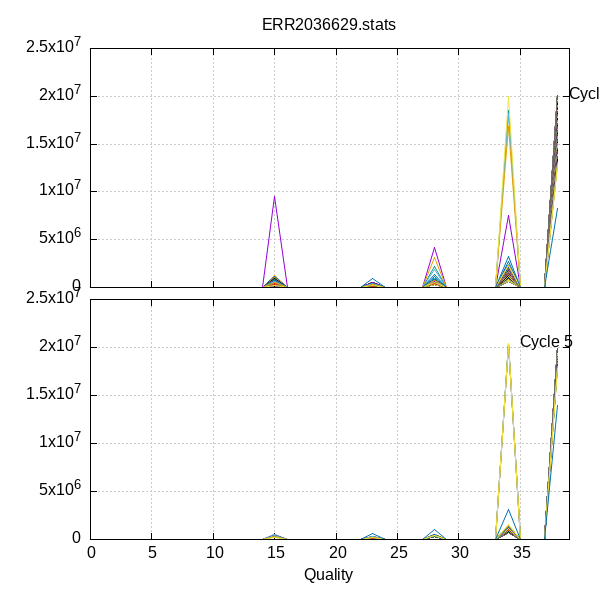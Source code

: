 
            set terminal png size 600,600 truecolor
            set output "ERR2036629-quals3.png"
            set grid xtics ytics y2tics back lc rgb "#cccccc"
            set multiplot
             set rmargin 0; set lmargin 0; set tmargin 0; set bmargin 0; set origin 0.15,0.52; set size 0.8,0.4
            set title "ERR2036629.stats" noenhanced
            set ylabel "Frequency (fwd reads)"
            set label "Cycle 27" at 38+1,20061137
            unset xlabel
            set xrange [0:39]
            set format x ""
            plot '-' using 1:2:3 with lines linecolor variable title ''
        1	0	1
2	0	1
3	0	1
4	0	1
5	0	1
6	0	1
7	0	1
8	0	1
9	0	1
10	0	1
11	0	1
12	0	1
13	0	1
14	0	1
15	9515611	1
16	0	1
17	0	1
18	0	1
19	0	1
20	0	1
21	0	1
22	0	1
23	0	1
24	0	1
25	0	1
26	0	1
27	0	1
28	4211532	1
29	0	1
30	0	1
31	0	1
32	0	1
33	0	1
34	7510474	1
35	0	1
36	0	1
37	0	1
38	0	1

1	0	2
2	0	2
3	42	2
4	0	2
5	0	2
6	0	2
7	0	2
8	0	2
9	0	2
10	0	2
11	0	2
12	0	2
13	0	2
14	0	2
15	523499	2
16	0	2
17	0	2
18	0	2
19	0	2
20	0	2
21	0	2
22	0	2
23	0	2
24	0	2
25	0	2
26	0	2
27	0	2
28	2230864	2
29	0	2
30	0	2
31	0	2
32	0	2
33	0	2
34	18483212	2
35	0	2
36	0	2
37	0	2
38	0	2

1	0	3
2	0	3
3	0	3
4	0	3
5	0	3
6	0	3
7	0	3
8	0	3
9	0	3
10	0	3
11	0	3
12	0	3
13	0	3
14	0	3
15	1155652	3
16	0	3
17	0	3
18	0	3
19	0	3
20	0	3
21	0	3
22	0	3
23	0	3
24	0	3
25	0	3
26	0	3
27	0	3
28	1928295	3
29	0	3
30	0	3
31	0	3
32	0	3
33	0	3
34	18153670	3
35	0	3
36	0	3
37	0	3
38	0	3

1	0	4
2	0	4
3	0	4
4	0	4
5	0	4
6	0	4
7	0	4
8	0	4
9	0	4
10	0	4
11	0	4
12	0	4
13	0	4
14	0	4
15	1290031	4
16	0	4
17	0	4
18	0	4
19	0	4
20	0	4
21	0	4
22	0	4
23	0	4
24	0	4
25	0	4
26	0	4
27	0	4
28	3098855	4
29	0	4
30	0	4
31	0	4
32	0	4
33	0	4
34	16848731	4
35	0	4
36	0	4
37	0	4
38	0	4

1	0	5
2	0	5
3	0	5
4	0	5
5	0	5
6	0	5
7	0	5
8	0	5
9	0	5
10	0	5
11	0	5
12	0	5
13	0	5
14	0	5
15	450553	5
16	0	5
17	0	5
18	0	5
19	0	5
20	0	5
21	0	5
22	0	5
23	0	5
24	0	5
25	0	5
26	0	5
27	0	5
28	775317	5
29	0	5
30	0	5
31	0	5
32	0	5
33	0	5
34	20005245	5
35	0	5
36	0	5
37	0	5
38	6502	5

1	0	6
2	0	6
3	0	6
4	0	6
5	0	6
6	0	6
7	0	6
8	0	6
9	0	6
10	0	6
11	0	6
12	0	6
13	0	6
14	0	6
15	661640	6
16	0	6
17	0	6
18	0	6
19	0	6
20	0	6
21	0	6
22	0	6
23	7	6
24	0	6
25	0	6
26	0	6
27	0	6
28	1342102	6
29	0	6
30	0	6
31	0	6
32	0	6
33	0	6
34	2688619	6
35	0	6
36	0	6
37	0	6
38	16545249	6

1	0	7
2	0	7
3	0	7
4	0	7
5	0	7
6	0	7
7	0	7
8	0	7
9	0	7
10	0	7
11	0	7
12	0	7
13	0	7
14	0	7
15	456261	7
16	0	7
17	0	7
18	0	7
19	0	7
20	0	7
21	0	7
22	0	7
23	397	7
24	0	7
25	0	7
26	0	7
27	0	7
28	684915	7
29	0	7
30	0	7
31	0	7
32	0	7
33	0	7
34	1653940	7
35	0	7
36	0	7
37	0	7
38	18442104	7

1	0	8
2	0	8
3	0	8
4	0	8
5	0	8
6	0	8
7	0	8
8	0	8
9	0	8
10	0	8
11	0	8
12	0	8
13	0	8
14	0	8
15	375266	8
16	0	8
17	0	8
18	0	8
19	0	8
20	0	8
21	0	8
22	0	8
23	532	8
24	0	8
25	0	8
26	0	8
27	0	8
28	519152	8
29	0	8
30	0	8
31	0	8
32	0	8
33	0	8
34	1244070	8
35	0	8
36	0	8
37	0	8
38	19098597	8

1	0	9
2	0	9
3	0	9
4	0	9
5	0	9
6	0	9
7	0	9
8	0	9
9	0	9
10	0	9
11	0	9
12	0	9
13	0	9
14	0	9
15	278094	9
16	0	9
17	0	9
18	0	9
19	0	9
20	0	9
21	0	9
22	0	9
23	858	9
24	0	9
25	0	9
26	0	9
27	0	9
28	388712	9
29	0	9
30	0	9
31	0	9
32	0	9
33	0	9
34	919542	9
35	0	9
36	0	9
37	0	9
38	19650411	9

1	0	10
2	0	10
3	0	10
4	0	10
5	0	10
6	0	10
7	0	10
8	0	10
9	0	10
10	0	10
11	0	10
12	0	10
13	0	10
14	0	10
15	294795	10
16	0	10
17	0	10
18	0	10
19	0	10
20	0	10
21	0	10
22	0	10
23	1589	10
24	0	10
25	0	10
26	0	10
27	0	10
28	406513	10
29	0	10
30	0	10
31	0	10
32	0	10
33	0	10
34	885424	10
35	0	10
36	0	10
37	0	10
38	19649296	10

1	0	11
2	0	11
3	0	11
4	0	11
5	0	11
6	0	11
7	0	11
8	0	11
9	0	11
10	0	11
11	0	11
12	0	11
13	0	11
14	0	11
15	280016	11
16	0	11
17	0	11
18	0	11
19	0	11
20	0	11
21	0	11
22	0	11
23	1932	11
24	0	11
25	0	11
26	0	11
27	0	11
28	398056	11
29	0	11
30	0	11
31	0	11
32	0	11
33	0	11
34	939802	11
35	0	11
36	0	11
37	0	11
38	19617811	11

1	0	12
2	0	12
3	0	12
4	0	12
5	0	12
6	0	12
7	0	12
8	0	12
9	0	12
10	0	12
11	0	12
12	0	12
13	0	12
14	0	12
15	253429	12
16	0	12
17	0	12
18	0	12
19	0	12
20	0	12
21	0	12
22	0	12
23	2417	12
24	0	12
25	0	12
26	0	12
27	0	12
28	381435	12
29	0	12
30	0	12
31	0	12
32	0	12
33	0	12
34	838911	12
35	0	12
36	0	12
37	0	12
38	19761425	12

1	0	13
2	0	13
3	0	13
4	0	13
5	0	13
6	0	13
7	0	13
8	0	13
9	0	13
10	0	13
11	0	13
12	0	13
13	0	13
14	0	13
15	256775	13
16	0	13
17	0	13
18	0	13
19	0	13
20	0	13
21	0	13
22	0	13
23	4229	13
24	0	13
25	0	13
26	0	13
27	0	13
28	368922	13
29	0	13
30	0	13
31	0	13
32	0	13
33	0	13
34	831603	13
35	0	13
36	0	13
37	0	13
38	19776088	13

1	0	14
2	0	14
3	0	14
4	0	14
5	0	14
6	0	14
7	0	14
8	0	14
9	0	14
10	0	14
11	0	14
12	0	14
13	0	14
14	0	14
15	263898	14
16	0	14
17	0	14
18	0	14
19	0	14
20	0	14
21	0	14
22	0	14
23	5463	14
24	0	14
25	0	14
26	0	14
27	0	14
28	379944	14
29	0	14
30	0	14
31	0	14
32	0	14
33	0	14
34	850462	14
35	0	14
36	0	14
37	0	14
38	19737850	14

1	0	15
2	0	15
3	0	15
4	0	15
5	0	15
6	0	15
7	0	15
8	0	15
9	0	15
10	0	15
11	0	15
12	0	15
13	0	15
14	0	15
15	258249	15
16	0	15
17	0	15
18	0	15
19	0	15
20	0	15
21	0	15
22	0	15
23	8527	15
24	0	15
25	0	15
26	0	15
27	0	15
28	389250	15
29	0	15
30	0	15
31	0	15
32	0	15
33	0	15
34	875138	15
35	0	15
36	0	15
37	0	15
38	19706453	15

1	0	16
2	0	16
3	0	16
4	0	16
5	0	16
6	0	16
7	0	16
8	0	16
9	0	16
10	0	16
11	0	16
12	0	16
13	0	16
14	0	16
15	252285	16
16	0	16
17	0	16
18	0	16
19	0	16
20	0	16
21	0	16
22	0	16
23	11835	16
24	0	16
25	0	16
26	0	16
27	0	16
28	375092	16
29	0	16
30	0	16
31	0	16
32	0	16
33	0	16
34	865806	16
35	0	16
36	0	16
37	0	16
38	19732599	16

1	0	17
2	0	17
3	10	17
4	0	17
5	0	17
6	0	17
7	0	17
8	0	17
9	0	17
10	0	17
11	0	17
12	0	17
13	0	17
14	0	17
15	230029	17
16	0	17
17	0	17
18	0	17
19	0	17
20	0	17
21	0	17
22	0	17
23	11458	17
24	0	17
25	0	17
26	0	17
27	0	17
28	348005	17
29	0	17
30	0	17
31	0	17
32	0	17
33	0	17
34	782701	17
35	0	17
36	0	17
37	0	17
38	19865414	17

1	0	18
2	0	18
3	529	18
4	0	18
5	0	18
6	0	18
7	0	18
8	0	18
9	0	18
10	0	18
11	0	18
12	0	18
13	0	18
14	0	18
15	229578	18
16	0	18
17	0	18
18	0	18
19	0	18
20	0	18
21	0	18
22	0	18
23	13864	18
24	0	18
25	0	18
26	0	18
27	0	18
28	340070	18
29	0	18
30	0	18
31	0	18
32	0	18
33	0	18
34	765956	18
35	0	18
36	0	18
37	0	18
38	19887620	18

1	0	19
2	0	19
3	0	19
4	0	19
5	0	19
6	0	19
7	0	19
8	0	19
9	0	19
10	0	19
11	0	19
12	0	19
13	0	19
14	0	19
15	219845	19
16	0	19
17	0	19
18	0	19
19	0	19
20	0	19
21	0	19
22	0	19
23	17148	19
24	0	19
25	0	19
26	0	19
27	0	19
28	319132	19
29	0	19
30	0	19
31	0	19
32	0	19
33	0	19
34	723720	19
35	0	19
36	0	19
37	0	19
38	19957772	19

1	0	20
2	0	20
3	0	20
4	0	20
5	0	20
6	0	20
7	0	20
8	0	20
9	0	20
10	0	20
11	0	20
12	0	20
13	0	20
14	0	20
15	216156	20
16	0	20
17	0	20
18	0	20
19	0	20
20	0	20
21	0	20
22	0	20
23	17266	20
24	0	20
25	0	20
26	0	20
27	0	20
28	310210	20
29	0	20
30	0	20
31	0	20
32	0	20
33	0	20
34	701461	20
35	0	20
36	0	20
37	0	20
38	19992524	20

1	0	21
2	0	21
3	0	21
4	0	21
5	0	21
6	0	21
7	0	21
8	0	21
9	0	21
10	0	21
11	0	21
12	0	21
13	0	21
14	0	21
15	204061	21
16	0	21
17	0	21
18	0	21
19	0	21
20	0	21
21	0	21
22	0	21
23	18575	21
24	0	21
25	0	21
26	0	21
27	0	21
28	295445	21
29	0	21
30	0	21
31	0	21
32	0	21
33	0	21
34	670654	21
35	0	21
36	0	21
37	0	21
38	20048882	21

1	0	22
2	0	22
3	0	22
4	0	22
5	0	22
6	0	22
7	0	22
8	0	22
9	0	22
10	0	22
11	0	22
12	0	22
13	0	22
14	0	22
15	212158	22
16	0	22
17	0	22
18	0	22
19	0	22
20	0	22
21	0	22
22	0	22
23	18169	22
24	0	22
25	0	22
26	0	22
27	0	22
28	298478	22
29	0	22
30	0	22
31	0	22
32	0	22
33	0	22
34	671113	22
35	0	22
36	0	22
37	0	22
38	20037699	22

1	0	23
2	0	23
3	0	23
4	0	23
5	0	23
6	0	23
7	0	23
8	0	23
9	0	23
10	0	23
11	0	23
12	0	23
13	0	23
14	0	23
15	222632	23
16	0	23
17	0	23
18	0	23
19	0	23
20	0	23
21	0	23
22	0	23
23	19038	23
24	0	23
25	0	23
26	0	23
27	0	23
28	303296	23
29	0	23
30	0	23
31	0	23
32	0	23
33	0	23
34	682422	23
35	0	23
36	0	23
37	0	23
38	20010229	23

1	0	24
2	0	24
3	0	24
4	0	24
5	0	24
6	0	24
7	0	24
8	0	24
9	0	24
10	0	24
11	0	24
12	0	24
13	0	24
14	0	24
15	212603	24
16	0	24
17	0	24
18	0	24
19	0	24
20	0	24
21	0	24
22	0	24
23	18846	24
24	0	24
25	0	24
26	0	24
27	0	24
28	295173	24
29	0	24
30	0	24
31	0	24
32	0	24
33	0	24
34	663329	24
35	0	24
36	0	24
37	0	24
38	20047666	24

1	0	25
2	0	25
3	0	25
4	0	25
5	0	25
6	0	25
7	0	25
8	0	25
9	0	25
10	0	25
11	0	25
12	0	25
13	0	25
14	0	25
15	211534	25
16	0	25
17	0	25
18	0	25
19	0	25
20	0	25
21	0	25
22	0	25
23	19158	25
24	0	25
25	0	25
26	0	25
27	0	25
28	295378	25
29	0	25
30	0	25
31	0	25
32	0	25
33	0	25
34	657429	25
35	0	25
36	0	25
37	0	25
38	20054118	25

1	0	26
2	0	26
3	0	26
4	0	26
5	0	26
6	0	26
7	0	26
8	0	26
9	0	26
10	0	26
11	0	26
12	0	26
13	0	26
14	0	26
15	227518	26
16	0	26
17	0	26
18	0	26
19	0	26
20	0	26
21	0	26
22	0	26
23	19143	26
24	0	26
25	0	26
26	0	26
27	0	26
28	295605	26
29	0	26
30	0	26
31	0	26
32	0	26
33	0	26
34	662824	26
35	0	26
36	0	26
37	0	26
38	20032527	26

1	0	27
2	0	27
3	0	27
4	0	27
5	0	27
6	0	27
7	0	27
8	0	27
9	0	27
10	0	27
11	0	27
12	0	27
13	0	27
14	0	27
15	222734	27
16	0	27
17	0	27
18	0	27
19	0	27
20	0	27
21	0	27
22	0	27
23	19514	27
24	0	27
25	0	27
26	0	27
27	0	27
28	294214	27
29	0	27
30	0	27
31	0	27
32	0	27
33	0	27
34	640018	27
35	0	27
36	0	27
37	0	27
38	20061137	27

1	0	28
2	0	28
3	0	28
4	0	28
5	0	28
6	0	28
7	0	28
8	0	28
9	0	28
10	0	28
11	0	28
12	0	28
13	0	28
14	0	28
15	223588	28
16	0	28
17	0	28
18	0	28
19	0	28
20	0	28
21	0	28
22	0	28
23	19083	28
24	0	28
25	0	28
26	0	28
27	0	28
28	294993	28
29	0	28
30	0	28
31	0	28
32	0	28
33	0	28
34	642312	28
35	0	28
36	0	28
37	0	28
38	20057641	28

1	0	29
2	0	29
3	0	29
4	0	29
5	0	29
6	0	29
7	0	29
8	0	29
9	0	29
10	0	29
11	0	29
12	0	29
13	0	29
14	0	29
15	231097	29
16	0	29
17	0	29
18	0	29
19	0	29
20	0	29
21	0	29
22	0	29
23	20772	29
24	0	29
25	0	29
26	0	29
27	0	29
28	303042	29
29	0	29
30	0	29
31	0	29
32	0	29
33	0	29
34	659440	29
35	0	29
36	0	29
37	0	29
38	20023266	29

1	0	30
2	0	30
3	0	30
4	0	30
5	0	30
6	0	30
7	0	30
8	0	30
9	0	30
10	0	30
11	0	30
12	0	30
13	0	30
14	0	30
15	228907	30
16	0	30
17	0	30
18	0	30
19	0	30
20	0	30
21	0	30
22	0	30
23	20065	30
24	0	30
25	0	30
26	0	30
27	0	30
28	299538	30
29	0	30
30	0	30
31	0	30
32	0	30
33	0	30
34	646218	30
35	0	30
36	0	30
37	0	30
38	20042889	30

1	0	31
2	0	31
3	0	31
4	0	31
5	0	31
6	0	31
7	0	31
8	0	31
9	0	31
10	0	31
11	0	31
12	0	31
13	0	31
14	0	31
15	229384	31
16	0	31
17	0	31
18	0	31
19	0	31
20	0	31
21	0	31
22	0	31
23	19649	31
24	0	31
25	0	31
26	0	31
27	0	31
28	304187	31
29	0	31
30	0	31
31	0	31
32	0	31
33	0	31
34	645681	31
35	0	31
36	0	31
37	0	31
38	20038716	31

1	0	32
2	0	32
3	0	32
4	0	32
5	0	32
6	0	32
7	0	32
8	0	32
9	0	32
10	0	32
11	0	32
12	0	32
13	0	32
14	0	32
15	234289	32
16	0	32
17	0	32
18	0	32
19	0	32
20	0	32
21	0	32
22	0	32
23	20993	32
24	0	32
25	0	32
26	0	32
27	0	32
28	307903	32
29	0	32
30	0	32
31	0	32
32	0	32
33	0	32
34	655103	32
35	0	32
36	0	32
37	0	32
38	20019329	32

1	0	33
2	0	33
3	0	33
4	0	33
5	0	33
6	0	33
7	0	33
8	0	33
9	0	33
10	0	33
11	0	33
12	0	33
13	0	33
14	0	33
15	232043	33
16	0	33
17	0	33
18	0	33
19	0	33
20	0	33
21	0	33
22	0	33
23	22165	33
24	0	33
25	0	33
26	0	33
27	0	33
28	307734	33
29	0	33
30	0	33
31	0	33
32	0	33
33	0	33
34	654925	33
35	0	33
36	0	33
37	0	33
38	20020750	33

1	0	34
2	0	34
3	0	34
4	0	34
5	0	34
6	0	34
7	0	34
8	0	34
9	0	34
10	0	34
11	0	34
12	0	34
13	0	34
14	0	34
15	237798	34
16	0	34
17	0	34
18	0	34
19	0	34
20	0	34
21	0	34
22	0	34
23	25192	34
24	0	34
25	0	34
26	0	34
27	0	34
28	311944	34
29	0	34
30	0	34
31	0	34
32	0	34
33	0	34
34	669583	34
35	0	34
36	0	34
37	0	34
38	19993100	34

1	0	35
2	0	35
3	0	35
4	0	35
5	0	35
6	0	35
7	0	35
8	0	35
9	0	35
10	0	35
11	0	35
12	0	35
13	0	35
14	0	35
15	247973	35
16	0	35
17	0	35
18	0	35
19	0	35
20	0	35
21	0	35
22	0	35
23	25075	35
24	0	35
25	0	35
26	0	35
27	0	35
28	324989	35
29	0	35
30	0	35
31	0	35
32	0	35
33	0	35
34	691512	35
35	0	35
36	0	35
37	0	35
38	19948068	35

1	0	36
2	0	36
3	0	36
4	0	36
5	0	36
6	0	36
7	0	36
8	0	36
9	0	36
10	0	36
11	0	36
12	0	36
13	0	36
14	0	36
15	237340	36
16	0	36
17	0	36
18	0	36
19	0	36
20	0	36
21	0	36
22	0	36
23	22872	36
24	0	36
25	0	36
26	0	36
27	0	36
28	322107	36
29	0	36
30	0	36
31	0	36
32	0	36
33	0	36
34	683183	36
35	0	36
36	0	36
37	0	36
38	19972115	36

1	0	37
2	0	37
3	0	37
4	0	37
5	0	37
6	0	37
7	0	37
8	0	37
9	0	37
10	0	37
11	0	37
12	0	37
13	0	37
14	0	37
15	244865	37
16	0	37
17	0	37
18	0	37
19	0	37
20	0	37
21	0	37
22	0	37
23	20659	37
24	0	37
25	0	37
26	0	37
27	0	37
28	317965	37
29	0	37
30	0	37
31	0	37
32	0	37
33	0	37
34	675316	37
35	0	37
36	0	37
37	0	37
38	19976379	37

1	0	38
2	0	38
3	0	38
4	0	38
5	0	38
6	0	38
7	0	38
8	0	38
9	0	38
10	0	38
11	0	38
12	0	38
13	0	38
14	0	38
15	252962	38
16	0	38
17	0	38
18	0	38
19	0	38
20	0	38
21	0	38
22	0	38
23	25803	38
24	0	38
25	0	38
26	0	38
27	0	38
28	330824	38
29	0	38
30	0	38
31	0	38
32	0	38
33	0	38
34	690578	38
35	0	38
36	0	38
37	0	38
38	19932619	38

1	0	39
2	0	39
3	0	39
4	0	39
5	0	39
6	0	39
7	0	39
8	0	39
9	0	39
10	0	39
11	0	39
12	0	39
13	0	39
14	0	39
15	273033	39
16	0	39
17	0	39
18	0	39
19	0	39
20	0	39
21	0	39
22	0	39
23	29645	39
24	0	39
25	0	39
26	0	39
27	0	39
28	353050	39
29	0	39
30	0	39
31	0	39
32	0	39
33	0	39
34	731180	39
35	0	39
36	0	39
37	0	39
38	19843462	39

1	0	40
2	0	40
3	114	40
4	0	40
5	0	40
6	0	40
7	0	40
8	0	40
9	0	40
10	0	40
11	0	40
12	0	40
13	0	40
14	0	40
15	261605	40
16	0	40
17	0	40
18	0	40
19	0	40
20	0	40
21	0	40
22	0	40
23	28446	40
24	0	40
25	0	40
26	0	40
27	0	40
28	348434	40
29	0	40
30	0	40
31	0	40
32	0	40
33	0	40
34	733970	40
35	0	40
36	0	40
37	0	40
38	19855461	40

1	0	41
2	0	41
3	0	41
4	0	41
5	0	41
6	0	41
7	0	41
8	0	41
9	0	41
10	0	41
11	0	41
12	0	41
13	0	41
14	0	41
15	253935	41
16	0	41
17	0	41
18	0	41
19	0	41
20	0	41
21	0	41
22	0	41
23	27868	41
24	0	41
25	0	41
26	0	41
27	0	41
28	341211	41
29	0	41
30	0	41
31	0	41
32	0	41
33	0	41
34	723043	41
35	0	41
36	0	41
37	0	41
38	19879472	41

1	0	42
2	0	42
3	0	42
4	0	42
5	0	42
6	0	42
7	0	42
8	0	42
9	0	42
10	0	42
11	0	42
12	0	42
13	0	42
14	0	42
15	273876	42
16	0	42
17	0	42
18	0	42
19	0	42
20	0	42
21	0	42
22	0	42
23	31106	42
24	0	42
25	0	42
26	0	42
27	0	42
28	345166	42
29	0	42
30	0	42
31	0	42
32	0	42
33	0	42
34	743912	42
35	0	42
36	0	42
37	0	42
38	19828878	42

1	0	43
2	0	43
3	0	43
4	0	43
5	0	43
6	0	43
7	0	43
8	0	43
9	0	43
10	0	43
11	0	43
12	0	43
13	0	43
14	0	43
15	271866	43
16	0	43
17	0	43
18	0	43
19	0	43
20	0	43
21	0	43
22	0	43
23	31491	43
24	0	43
25	0	43
26	0	43
27	0	43
28	351787	43
29	0	43
30	0	43
31	0	43
32	0	43
33	0	43
34	752499	43
35	0	43
36	0	43
37	0	43
38	19812727	43

1	0	44
2	0	44
3	0	44
4	0	44
5	0	44
6	0	44
7	0	44
8	0	44
9	0	44
10	0	44
11	0	44
12	0	44
13	0	44
14	0	44
15	279888	44
16	0	44
17	0	44
18	0	44
19	0	44
20	0	44
21	0	44
22	0	44
23	34551	44
24	0	44
25	0	44
26	0	44
27	0	44
28	355724	44
29	0	44
30	0	44
31	0	44
32	0	44
33	0	44
34	764060	44
35	0	44
36	0	44
37	0	44
38	19783489	44

1	0	45
2	0	45
3	0	45
4	0	45
5	0	45
6	0	45
7	0	45
8	0	45
9	0	45
10	0	45
11	0	45
12	0	45
13	0	45
14	0	45
15	275455	45
16	0	45
17	0	45
18	0	45
19	0	45
20	0	45
21	0	45
22	0	45
23	34505	45
24	0	45
25	0	45
26	0	45
27	0	45
28	354964	45
29	0	45
30	0	45
31	0	45
32	0	45
33	0	45
34	764599	45
35	0	45
36	0	45
37	0	45
38	19785346	45

1	0	46
2	0	46
3	99	46
4	0	46
5	0	46
6	0	46
7	0	46
8	0	46
9	0	46
10	0	46
11	0	46
12	0	46
13	0	46
14	0	46
15	283493	46
16	0	46
17	0	46
18	0	46
19	0	46
20	0	46
21	0	46
22	0	46
23	35338	46
24	0	46
25	0	46
26	0	46
27	0	46
28	367706	46
29	0	46
30	0	46
31	0	46
32	0	46
33	0	46
34	787034	46
35	0	46
36	0	46
37	0	46
38	19738003	46

1	0	47
2	0	47
3	199	47
4	0	47
5	0	47
6	0	47
7	0	47
8	0	47
9	0	47
10	0	47
11	0	47
12	0	47
13	0	47
14	0	47
15	290650	47
16	0	47
17	0	47
18	0	47
19	0	47
20	0	47
21	0	47
22	0	47
23	32898	47
24	0	47
25	0	47
26	0	47
27	0	47
28	368136	47
29	0	47
30	0	47
31	0	47
32	0	47
33	0	47
34	786475	47
35	0	47
36	0	47
37	0	47
38	19730346	47

1	0	48
2	0	48
3	0	48
4	0	48
5	0	48
6	0	48
7	0	48
8	0	48
9	0	48
10	0	48
11	0	48
12	0	48
13	0	48
14	0	48
15	287387	48
16	0	48
17	0	48
18	0	48
19	0	48
20	0	48
21	0	48
22	0	48
23	35058	48
24	0	48
25	0	48
26	0	48
27	0	48
28	374306	48
29	0	48
30	0	48
31	0	48
32	0	48
33	0	48
34	803559	48
35	0	48
36	0	48
37	0	48
38	19705517	48

1	0	49
2	0	49
3	15	49
4	0	49
5	0	49
6	0	49
7	0	49
8	0	49
9	0	49
10	0	49
11	0	49
12	0	49
13	0	49
14	0	49
15	288653	49
16	0	49
17	0	49
18	0	49
19	0	49
20	0	49
21	0	49
22	0	49
23	35424	49
24	0	49
25	0	49
26	0	49
27	0	49
28	376364	49
29	0	49
30	0	49
31	0	49
32	0	49
33	0	49
34	810501	49
35	0	49
36	0	49
37	0	49
38	19691694	49

1	0	50
2	0	50
3	39	50
4	0	50
5	0	50
6	0	50
7	0	50
8	0	50
9	0	50
10	0	50
11	0	50
12	0	50
13	0	50
14	0	50
15	299613	50
16	0	50
17	0	50
18	0	50
19	0	50
20	0	50
21	0	50
22	0	50
23	37998	50
24	0	50
25	0	50
26	0	50
27	0	50
28	391205	50
29	0	50
30	0	50
31	0	50
32	0	50
33	0	50
34	836624	50
35	0	50
36	0	50
37	0	50
38	19634043	50

1	0	51
2	0	51
3	184	51
4	0	51
5	0	51
6	0	51
7	0	51
8	0	51
9	0	51
10	0	51
11	0	51
12	0	51
13	0	51
14	0	51
15	307060	51
16	0	51
17	0	51
18	0	51
19	0	51
20	0	51
21	0	51
22	0	51
23	42728	51
24	0	51
25	0	51
26	0	51
27	0	51
28	406269	51
29	0	51
30	0	51
31	0	51
32	0	51
33	0	51
34	881393	51
35	0	51
36	0	51
37	0	51
38	19558430	51

1	0	52
2	0	52
3	50	52
4	0	52
5	0	52
6	0	52
7	0	52
8	0	52
9	0	52
10	0	52
11	0	52
12	0	52
13	0	52
14	0	52
15	310267	52
16	0	52
17	0	52
18	0	52
19	0	52
20	0	52
21	0	52
22	0	52
23	39634	52
24	0	52
25	0	52
26	0	52
27	0	52
28	409911	52
29	0	52
30	0	52
31	0	52
32	0	52
33	0	52
34	881550	52
35	0	52
36	0	52
37	0	52
38	19551098	52

1	0	53
2	0	53
3	0	53
4	0	53
5	0	53
6	0	53
7	0	53
8	0	53
9	0	53
10	0	53
11	0	53
12	0	53
13	0	53
14	0	53
15	326104	53
16	0	53
17	0	53
18	0	53
19	0	53
20	0	53
21	0	53
22	0	53
23	35695	53
24	0	53
25	0	53
26	0	53
27	0	53
28	424803	53
29	0	53
30	0	53
31	0	53
32	0	53
33	0	53
34	881350	53
35	0	53
36	0	53
37	0	53
38	19520829	53

1	0	54
2	0	54
3	0	54
4	0	54
5	0	54
6	0	54
7	0	54
8	0	54
9	0	54
10	0	54
11	0	54
12	0	54
13	0	54
14	0	54
15	334814	54
16	0	54
17	0	54
18	0	54
19	0	54
20	0	54
21	0	54
22	0	54
23	38406	54
24	0	54
25	0	54
26	0	54
27	0	54
28	438474	54
29	0	54
30	0	54
31	0	54
32	0	54
33	0	54
34	936220	54
35	0	54
36	0	54
37	0	54
38	19436548	54

1	0	55
2	0	55
3	0	55
4	0	55
5	0	55
6	0	55
7	0	55
8	0	55
9	0	55
10	0	55
11	0	55
12	0	55
13	0	55
14	0	55
15	364387	55
16	0	55
17	0	55
18	0	55
19	0	55
20	0	55
21	0	55
22	0	55
23	46677	55
24	0	55
25	0	55
26	0	55
27	0	55
28	469532	55
29	0	55
30	0	55
31	0	55
32	0	55
33	0	55
34	1021543	55
35	0	55
36	0	55
37	0	55
38	19277968	55

1	0	56
2	0	56
3	0	56
4	0	56
5	0	56
6	0	56
7	0	56
8	0	56
9	0	56
10	0	56
11	0	56
12	0	56
13	0	56
14	0	56
15	377265	56
16	0	56
17	0	56
18	0	56
19	0	56
20	0	56
21	0	56
22	0	56
23	46989	56
24	0	56
25	0	56
26	0	56
27	0	56
28	489673	56
29	0	56
30	0	56
31	0	56
32	0	56
33	0	56
34	1044706	56
35	0	56
36	0	56
37	0	56
38	19216955	56

1	0	57
2	0	57
3	0	57
4	0	57
5	0	57
6	0	57
7	0	57
8	0	57
9	0	57
10	0	57
11	0	57
12	0	57
13	0	57
14	0	57
15	438313	57
16	0	57
17	0	57
18	0	57
19	0	57
20	0	57
21	0	57
22	0	57
23	52315	57
24	0	57
25	0	57
26	0	57
27	0	57
28	562513	57
29	0	57
30	0	57
31	0	57
32	0	57
33	0	57
34	1121435	57
35	0	57
36	0	57
37	0	57
38	18995831	57

1	0	58
2	0	58
3	0	58
4	0	58
5	0	58
6	0	58
7	0	58
8	0	58
9	0	58
10	0	58
11	0	58
12	0	58
13	0	58
14	0	58
15	406788	58
16	0	58
17	0	58
18	0	58
19	0	58
20	0	58
21	0	58
22	0	58
23	52104	58
24	0	58
25	0	58
26	0	58
27	0	58
28	535013	58
29	0	58
30	0	58
31	0	58
32	0	58
33	0	58
34	1114833	58
35	0	58
36	0	58
37	0	58
38	19056779	58

1	0	59
2	0	59
3	0	59
4	0	59
5	0	59
6	0	59
7	0	59
8	0	59
9	0	59
10	0	59
11	0	59
12	0	59
13	0	59
14	0	59
15	413445	59
16	0	59
17	0	59
18	0	59
19	0	59
20	0	59
21	0	59
22	0	59
23	54115	59
24	0	59
25	0	59
26	0	59
27	0	59
28	530726	59
29	0	59
30	0	59
31	0	59
32	0	59
33	0	59
34	1129720	59
35	0	59
36	0	59
37	0	59
38	19032153	59

1	0	60
2	0	60
3	0	60
4	0	60
5	0	60
6	0	60
7	0	60
8	0	60
9	0	60
10	0	60
11	0	60
12	0	60
13	0	60
14	0	60
15	427187	60
16	0	60
17	0	60
18	0	60
19	0	60
20	0	60
21	0	60
22	0	60
23	58833	60
24	0	60
25	0	60
26	0	60
27	0	60
28	542224	60
29	0	60
30	0	60
31	0	60
32	0	60
33	0	60
34	1175071	60
35	0	60
36	0	60
37	0	60
38	18951149	60

1	0	61
2	0	61
3	0	61
4	0	61
5	0	61
6	0	61
7	0	61
8	0	61
9	0	61
10	0	61
11	0	61
12	0	61
13	0	61
14	0	61
15	456325	61
16	0	61
17	0	61
18	0	61
19	0	61
20	0	61
21	0	61
22	0	61
23	64970	61
24	0	61
25	0	61
26	0	61
27	0	61
28	557061	61
29	0	61
30	0	61
31	0	61
32	0	61
33	0	61
34	1190933	61
35	0	61
36	0	61
37	0	61
38	18879130	61

1	0	62
2	0	62
3	0	62
4	0	62
5	0	62
6	0	62
7	0	62
8	0	62
9	0	62
10	0	62
11	0	62
12	0	62
13	0	62
14	0	62
15	443584	62
16	0	62
17	0	62
18	0	62
19	0	62
20	0	62
21	0	62
22	0	62
23	69775	62
24	0	62
25	0	62
26	0	62
27	0	62
28	557194	62
29	0	62
30	0	62
31	0	62
32	0	62
33	0	62
34	1247002	62
35	0	62
36	0	62
37	0	62
38	18824769	62

1	0	63
2	0	63
3	0	63
4	0	63
5	0	63
6	0	63
7	0	63
8	0	63
9	0	63
10	0	63
11	0	63
12	0	63
13	0	63
14	0	63
15	454956	63
16	0	63
17	0	63
18	0	63
19	0	63
20	0	63
21	0	63
22	0	63
23	80668	63
24	0	63
25	0	63
26	0	63
27	0	63
28	561844	63
29	0	63
30	0	63
31	0	63
32	0	63
33	0	63
34	1231582	63
35	0	63
36	0	63
37	0	63
38	18806124	63

1	0	64
2	0	64
3	0	64
4	0	64
5	0	64
6	0	64
7	0	64
8	0	64
9	0	64
10	0	64
11	0	64
12	0	64
13	0	64
14	0	64
15	471806	64
16	0	64
17	0	64
18	0	64
19	0	64
20	0	64
21	0	64
22	0	64
23	83855	64
24	0	64
25	0	64
26	0	64
27	0	64
28	582434	64
29	0	64
30	0	64
31	0	64
32	0	64
33	0	64
34	1303305	64
35	0	64
36	0	64
37	0	64
38	18685872	64

1	0	65
2	0	65
3	0	65
4	0	65
5	0	65
6	0	65
7	0	65
8	0	65
9	0	65
10	0	65
11	0	65
12	0	65
13	0	65
14	0	65
15	475497	65
16	0	65
17	0	65
18	0	65
19	0	65
20	0	65
21	0	65
22	0	65
23	91988	65
24	0	65
25	0	65
26	0	65
27	0	65
28	583702	65
29	0	65
30	0	65
31	0	65
32	0	65
33	0	65
34	1313452	65
35	0	65
36	0	65
37	0	65
38	18654066	65

1	0	66
2	0	66
3	0	66
4	0	66
5	0	66
6	0	66
7	0	66
8	0	66
9	0	66
10	0	66
11	0	66
12	0	66
13	0	66
14	0	66
15	511238	66
16	0	66
17	0	66
18	0	66
19	0	66
20	0	66
21	0	66
22	0	66
23	94117	66
24	0	66
25	0	66
26	0	66
27	0	66
28	602995	66
29	0	66
30	0	66
31	0	66
32	0	66
33	0	66
34	1343455	66
35	0	66
36	0	66
37	0	66
38	18557990	66

1	0	67
2	0	67
3	0	67
4	0	67
5	0	67
6	0	67
7	0	67
8	0	67
9	0	67
10	0	67
11	0	67
12	0	67
13	0	67
14	0	67
15	542401	67
16	0	67
17	0	67
18	0	67
19	0	67
20	0	67
21	0	67
22	0	67
23	103053	67
24	0	67
25	0	67
26	0	67
27	0	67
28	629811	67
29	0	67
30	0	67
31	0	67
32	0	67
33	0	67
34	1385472	67
35	0	67
36	0	67
37	0	67
38	18439855	67

1	0	68
2	0	68
3	0	68
4	0	68
5	0	68
6	0	68
7	0	68
8	0	68
9	0	68
10	0	68
11	0	68
12	0	68
13	0	68
14	0	68
15	541302	68
16	0	68
17	0	68
18	0	68
19	0	68
20	0	68
21	0	68
22	0	68
23	133109	68
24	0	68
25	0	68
26	0	68
27	0	68
28	622144	68
29	0	68
30	0	68
31	0	68
32	0	68
33	0	68
34	1363535	68
35	0	68
36	0	68
37	0	68
38	18431138	68

1	0	69
2	0	69
3	0	69
4	0	69
5	0	69
6	0	69
7	0	69
8	0	69
9	0	69
10	0	69
11	0	69
12	0	69
13	0	69
14	0	69
15	512085	69
16	0	69
17	0	69
18	0	69
19	0	69
20	0	69
21	0	69
22	0	69
23	134308	69
24	0	69
25	0	69
26	0	69
27	0	69
28	601599	69
29	0	69
30	0	69
31	0	69
32	0	69
33	0	69
34	1354937	69
35	0	69
36	0	69
37	0	69
38	18478105	69

1	0	70
2	0	70
3	0	70
4	0	70
5	0	70
6	0	70
7	0	70
8	0	70
9	0	70
10	0	70
11	0	70
12	0	70
13	0	70
14	0	70
15	520647	70
16	0	70
17	0	70
18	0	70
19	0	70
20	0	70
21	0	70
22	0	70
23	138141	70
24	0	70
25	0	70
26	0	70
27	0	70
28	602233	70
29	0	70
30	0	70
31	0	70
32	0	70
33	0	70
34	1347202	70
35	0	70
36	0	70
37	0	70
38	18461438	70

1	0	71
2	0	71
3	0	71
4	0	71
5	0	71
6	0	71
7	0	71
8	0	71
9	0	71
10	0	71
11	0	71
12	0	71
13	0	71
14	0	71
15	554728	71
16	0	71
17	0	71
18	0	71
19	0	71
20	0	71
21	0	71
22	0	71
23	146499	71
24	0	71
25	0	71
26	0	71
27	0	71
28	622085	71
29	0	71
30	0	71
31	0	71
32	0	71
33	0	71
34	1379616	71
35	0	71
36	0	71
37	0	71
38	18353403	71

1	0	72
2	0	72
3	0	72
4	0	72
5	0	72
6	0	72
7	0	72
8	0	72
9	0	72
10	0	72
11	0	72
12	0	72
13	0	72
14	0	72
15	594194	72
16	0	72
17	0	72
18	0	72
19	0	72
20	0	72
21	0	72
22	0	72
23	162685	72
24	0	72
25	0	72
26	0	72
27	0	72
28	646660	72
29	0	72
30	0	72
31	0	72
32	0	72
33	0	72
34	1419373	72
35	0	72
36	0	72
37	0	72
38	18219451	72

1	0	73
2	0	73
3	0	73
4	0	73
5	0	73
6	0	73
7	0	73
8	0	73
9	0	73
10	0	73
11	0	73
12	0	73
13	0	73
14	0	73
15	612023	73
16	0	73
17	0	73
18	0	73
19	0	73
20	0	73
21	0	73
22	0	73
23	175274	73
24	0	73
25	0	73
26	0	73
27	0	73
28	674745	73
29	0	73
30	0	73
31	0	73
32	0	73
33	0	73
34	1451074	73
35	0	73
36	0	73
37	0	73
38	18114089	73

1	0	74
2	0	74
3	34	74
4	0	74
5	0	74
6	0	74
7	0	74
8	0	74
9	0	74
10	0	74
11	0	74
12	0	74
13	0	74
14	0	74
15	640450	74
16	0	74
17	0	74
18	0	74
19	0	74
20	0	74
21	0	74
22	0	74
23	194984	74
24	0	74
25	0	74
26	0	74
27	0	74
28	698356	74
29	0	74
30	0	74
31	0	74
32	0	74
33	0	74
34	1498435	74
35	0	74
36	0	74
37	0	74
38	17978886	74

1	0	75
2	0	75
3	30	75
4	0	75
5	0	75
6	0	75
7	0	75
8	0	75
9	0	75
10	0	75
11	0	75
12	0	75
13	0	75
14	0	75
15	660218	75
16	0	75
17	0	75
18	0	75
19	0	75
20	0	75
21	0	75
22	0	75
23	209844	75
24	0	75
25	0	75
26	0	75
27	0	75
28	712115	75
29	0	75
30	0	75
31	0	75
32	0	75
33	0	75
34	1513706	75
35	0	75
36	0	75
37	0	75
38	17897422	75

1	0	76
2	0	76
3	0	76
4	0	76
5	0	76
6	0	76
7	0	76
8	0	76
9	0	76
10	0	76
11	0	76
12	0	76
13	0	76
14	0	76
15	654133	76
16	0	76
17	0	76
18	0	76
19	0	76
20	0	76
21	0	76
22	0	76
23	213237	76
24	0	76
25	0	76
26	0	76
27	0	76
28	718575	76
29	0	76
30	0	76
31	0	76
32	0	76
33	0	76
34	1508220	76
35	0	76
36	0	76
37	0	76
38	17879271	76

1	0	77
2	0	77
3	0	77
4	0	77
5	0	77
6	0	77
7	0	77
8	0	77
9	0	77
10	0	77
11	0	77
12	0	77
13	0	77
14	0	77
15	701387	77
16	0	77
17	0	77
18	0	77
19	0	77
20	0	77
21	0	77
22	0	77
23	219888	77
24	0	77
25	0	77
26	0	77
27	0	77
28	728137	77
29	0	77
30	0	77
31	0	77
32	0	77
33	0	77
34	1516178	77
35	0	77
36	0	77
37	0	77
38	17787756	77

1	0	78
2	0	78
3	17	78
4	0	78
5	0	78
6	0	78
7	0	78
8	0	78
9	0	78
10	0	78
11	0	78
12	0	78
13	0	78
14	0	78
15	741768	78
16	0	78
17	0	78
18	0	78
19	0	78
20	0	78
21	0	78
22	0	78
23	242824	78
24	0	78
25	0	78
26	0	78
27	0	78
28	751105	78
29	0	78
30	0	78
31	0	78
32	0	78
33	0	78
34	1545188	78
35	0	78
36	0	78
37	0	78
38	17653384	78

1	0	79
2	0	79
3	9	79
4	0	79
5	0	79
6	0	79
7	0	79
8	0	79
9	0	79
10	0	79
11	0	79
12	0	79
13	0	79
14	0	79
15	691156	79
16	0	79
17	0	79
18	0	79
19	0	79
20	0	79
21	0	79
22	0	79
23	247912	79
24	0	79
25	0	79
26	0	79
27	0	79
28	741527	79
29	0	79
30	0	79
31	0	79
32	0	79
33	0	79
34	1561553	79
35	0	79
36	0	79
37	0	79
38	17673408	79

1	0	80
2	0	80
3	62	80
4	0	80
5	0	80
6	0	80
7	0	80
8	0	80
9	0	80
10	0	80
11	0	80
12	0	80
13	0	80
14	0	80
15	708059	80
16	0	80
17	0	80
18	0	80
19	0	80
20	0	80
21	0	80
22	0	80
23	245656	80
24	0	80
25	0	80
26	0	80
27	0	80
28	742423	80
29	0	80
30	0	80
31	0	80
32	0	80
33	0	80
34	1573330	80
35	0	80
36	0	80
37	0	80
38	17625629	80

1	0	81
2	0	81
3	26	81
4	0	81
5	0	81
6	0	81
7	0	81
8	0	81
9	0	81
10	0	81
11	0	81
12	0	81
13	0	81
14	0	81
15	765359	81
16	0	81
17	0	81
18	0	81
19	0	81
20	0	81
21	0	81
22	0	81
23	265790	81
24	0	81
25	0	81
26	0	81
27	0	81
28	770530	81
29	0	81
30	0	81
31	0	81
32	0	81
33	0	81
34	1612967	81
35	0	81
36	0	81
37	0	81
38	17457398	81

1	0	82
2	0	82
3	0	82
4	0	82
5	0	82
6	0	82
7	0	82
8	0	82
9	0	82
10	0	82
11	0	82
12	0	82
13	0	82
14	0	82
15	731766	82
16	0	82
17	0	82
18	0	82
19	0	82
20	0	82
21	0	82
22	0	82
23	263277	82
24	0	82
25	0	82
26	0	82
27	0	82
28	768471	82
29	0	82
30	0	82
31	0	82
32	0	82
33	0	82
34	1626467	82
35	0	82
36	0	82
37	0	82
38	17459013	82

1	0	83
2	0	83
3	0	83
4	0	83
5	0	83
6	0	83
7	0	83
8	0	83
9	0	83
10	0	83
11	0	83
12	0	83
13	0	83
14	0	83
15	759426	83
16	0	83
17	0	83
18	0	83
19	0	83
20	0	83
21	0	83
22	0	83
23	265303	83
24	0	83
25	0	83
26	0	83
27	0	83
28	776169	83
29	0	83
30	0	83
31	0	83
32	0	83
33	0	83
34	1626442	83
35	0	83
36	0	83
37	0	83
38	17396595	83

1	0	84
2	0	84
3	0	84
4	0	84
5	0	84
6	0	84
7	0	84
8	0	84
9	0	84
10	0	84
11	0	84
12	0	84
13	0	84
14	0	84
15	781640	84
16	0	84
17	0	84
18	0	84
19	0	84
20	0	84
21	0	84
22	0	84
23	280245	84
24	0	84
25	0	84
26	0	84
27	0	84
28	785201	84
29	0	84
30	0	84
31	0	84
32	0	84
33	0	84
34	1641795	84
35	0	84
36	0	84
37	0	84
38	17308719	84

1	0	85
2	0	85
3	0	85
4	0	85
5	0	85
6	0	85
7	0	85
8	0	85
9	0	85
10	0	85
11	0	85
12	0	85
13	0	85
14	0	85
15	753990	85
16	0	85
17	0	85
18	0	85
19	0	85
20	0	85
21	0	85
22	0	85
23	283163	85
24	0	85
25	0	85
26	0	85
27	0	85
28	782847	85
29	0	85
30	0	85
31	0	85
32	0	85
33	0	85
34	1653260	85
35	0	85
36	0	85
37	0	85
38	17295882	85

1	0	86
2	0	86
3	0	86
4	0	86
5	0	86
6	0	86
7	0	86
8	0	86
9	0	86
10	0	86
11	0	86
12	0	86
13	0	86
14	0	86
15	772888	86
16	0	86
17	0	86
18	0	86
19	0	86
20	0	86
21	0	86
22	0	86
23	294023	86
24	0	86
25	0	86
26	0	86
27	0	86
28	789530	86
29	0	86
30	0	86
31	0	86
32	0	86
33	0	86
34	1681050	86
35	0	86
36	0	86
37	0	86
38	17200799	86

1	0	87
2	0	87
3	1	87
4	0	87
5	0	87
6	0	87
7	0	87
8	0	87
9	0	87
10	0	87
11	0	87
12	0	87
13	0	87
14	0	87
15	785675	87
16	0	87
17	0	87
18	0	87
19	0	87
20	0	87
21	0	87
22	0	87
23	299504	87
24	0	87
25	0	87
26	0	87
27	0	87
28	799406	87
29	0	87
30	0	87
31	0	87
32	0	87
33	0	87
34	1715861	87
35	0	87
36	0	87
37	0	87
38	17104433	87

1	0	88
2	0	88
3	0	88
4	0	88
5	0	88
6	0	88
7	0	88
8	0	88
9	0	88
10	0	88
11	0	88
12	0	88
13	0	88
14	0	88
15	847467	88
16	0	88
17	0	88
18	0	88
19	0	88
20	0	88
21	0	88
22	0	88
23	319144	88
24	0	88
25	0	88
26	0	88
27	0	88
28	814076	88
29	0	88
30	0	88
31	0	88
32	0	88
33	0	88
34	1746280	88
35	0	88
36	0	88
37	0	88
38	16938947	88

1	0	89
2	0	89
3	0	89
4	0	89
5	0	89
6	0	89
7	0	89
8	0	89
9	0	89
10	0	89
11	0	89
12	0	89
13	0	89
14	0	89
15	828393	89
16	0	89
17	0	89
18	0	89
19	0	89
20	0	89
21	0	89
22	0	89
23	336385	89
24	0	89
25	0	89
26	0	89
27	0	89
28	821288	89
29	0	89
30	0	89
31	0	89
32	0	89
33	0	89
34	1766409	89
35	0	89
36	0	89
37	0	89
38	16871424	89

1	0	90
2	0	90
3	0	90
4	0	90
5	0	90
6	0	90
7	0	90
8	0	90
9	0	90
10	0	90
11	0	90
12	0	90
13	0	90
14	0	90
15	893866	90
16	0	90
17	0	90
18	0	90
19	0	90
20	0	90
21	0	90
22	0	90
23	356223	90
24	0	90
25	0	90
26	0	90
27	0	90
28	835964	90
29	0	90
30	0	90
31	0	90
32	0	90
33	0	90
34	1784944	90
35	0	90
36	0	90
37	0	90
38	16704623	90

1	0	91
2	0	91
3	0	91
4	0	91
5	0	91
6	0	91
7	0	91
8	0	91
9	0	91
10	0	91
11	0	91
12	0	91
13	0	91
14	0	91
15	954042	91
16	0	91
17	0	91
18	0	91
19	0	91
20	0	91
21	0	91
22	0	91
23	374990	91
24	0	91
25	0	91
26	0	91
27	0	91
28	864209	91
29	0	91
30	0	91
31	0	91
32	0	91
33	0	91
34	1791968	91
35	0	91
36	0	91
37	0	91
38	16545173	91

1	0	92
2	0	92
3	0	92
4	0	92
5	0	92
6	0	92
7	0	92
8	0	92
9	0	92
10	0	92
11	0	92
12	0	92
13	0	92
14	0	92
15	979081	92
16	0	92
17	0	92
18	0	92
19	0	92
20	0	92
21	0	92
22	0	92
23	401317	92
24	0	92
25	0	92
26	0	92
27	0	92
28	874217	92
29	0	92
30	0	92
31	0	92
32	0	92
33	0	92
34	1818658	92
35	0	92
36	0	92
37	0	92
38	16410973	92

1	0	93
2	0	93
3	0	93
4	0	93
5	0	93
6	0	93
7	0	93
8	0	93
9	0	93
10	0	93
11	0	93
12	0	93
13	0	93
14	0	93
15	902059	93
16	0	93
17	0	93
18	0	93
19	0	93
20	0	93
21	0	93
22	0	93
23	406840	93
24	0	93
25	0	93
26	0	93
27	0	93
28	858851	93
29	0	93
30	0	93
31	0	93
32	0	93
33	0	93
34	1848432	93
35	0	93
36	0	93
37	0	93
38	16421171	93

1	0	94
2	0	94
3	0	94
4	0	94
5	0	94
6	0	94
7	0	94
8	0	94
9	0	94
10	0	94
11	0	94
12	0	94
13	0	94
14	0	94
15	911185	94
16	0	94
17	0	94
18	0	94
19	0	94
20	0	94
21	0	94
22	0	94
23	387493	94
24	0	94
25	0	94
26	0	94
27	0	94
28	846809	94
29	0	94
30	0	94
31	0	94
32	0	94
33	0	94
34	1836471	94
35	0	94
36	0	94
37	0	94
38	16400569	94

1	0	95
2	0	95
3	0	95
4	0	95
5	0	95
6	0	95
7	0	95
8	0	95
9	0	95
10	0	95
11	0	95
12	0	95
13	0	95
14	0	95
15	965669	95
16	0	95
17	0	95
18	0	95
19	0	95
20	0	95
21	0	95
22	0	95
23	393409	95
24	0	95
25	0	95
26	0	95
27	0	95
28	858951	95
29	0	95
30	0	95
31	0	95
32	0	95
33	0	95
34	1846955	95
35	0	95
36	0	95
37	0	95
38	16259724	95

1	0	96
2	0	96
3	0	96
4	0	96
5	0	96
6	0	96
7	0	96
8	0	96
9	0	96
10	0	96
11	0	96
12	0	96
13	0	96
14	0	96
15	985881	96
16	0	96
17	0	96
18	0	96
19	0	96
20	0	96
21	0	96
22	0	96
23	429833	96
24	0	96
25	0	96
26	0	96
27	0	96
28	860910	96
29	0	96
30	0	96
31	0	96
32	0	96
33	0	96
34	1885850	96
35	0	96
36	0	96
37	0	96
38	16105994	96

1	0	97
2	0	97
3	0	97
4	0	97
5	0	97
6	0	97
7	0	97
8	0	97
9	0	97
10	0	97
11	0	97
12	0	97
13	0	97
14	0	97
15	983607	97
16	0	97
17	0	97
18	0	97
19	0	97
20	0	97
21	0	97
22	0	97
23	442603	97
24	0	97
25	0	97
26	0	97
27	0	97
28	880520	97
29	0	97
30	0	97
31	0	97
32	0	97
33	0	97
34	1905825	97
35	0	97
36	0	97
37	0	97
38	15996562	97

1	0	98
2	0	98
3	0	98
4	0	98
5	0	98
6	0	98
7	0	98
8	0	98
9	0	98
10	0	98
11	0	98
12	0	98
13	0	98
14	0	98
15	1022711	98
16	0	98
17	0	98
18	0	98
19	0	98
20	0	98
21	0	98
22	0	98
23	451869	98
24	0	98
25	0	98
26	0	98
27	0	98
28	890917	98
29	0	98
30	0	98
31	0	98
32	0	98
33	0	98
34	1946879	98
35	0	98
36	0	98
37	0	98
38	15834566	98

1	0	99
2	0	99
3	2	99
4	0	99
5	0	99
6	0	99
7	0	99
8	0	99
9	0	99
10	0	99
11	0	99
12	0	99
13	0	99
14	0	99
15	1022813	99
16	0	99
17	0	99
18	0	99
19	0	99
20	0	99
21	0	99
22	0	99
23	460233	99
24	0	99
25	0	99
26	0	99
27	0	99
28	882962	99
29	0	99
30	0	99
31	0	99
32	0	99
33	0	99
34	1946476	99
35	0	99
36	0	99
37	0	99
38	15771259	99

1	0	100
2	0	100
3	8	100
4	0	100
5	0	100
6	0	100
7	0	100
8	0	100
9	0	100
10	0	100
11	0	100
12	0	100
13	0	100
14	0	100
15	1069539	100
16	0	100
17	0	100
18	0	100
19	0	100
20	0	100
21	0	100
22	0	100
23	472960	100
24	0	100
25	0	100
26	0	100
27	0	100
28	906451	100
29	0	100
30	0	100
31	0	100
32	0	100
33	0	100
34	1971256	100
35	0	100
36	0	100
37	0	100
38	15600305	100

1	0	101
2	0	101
3	0	101
4	0	101
5	0	101
6	0	101
7	0	101
8	0	101
9	0	101
10	0	101
11	0	101
12	0	101
13	0	101
14	0	101
15	1031532	101
16	0	101
17	0	101
18	0	101
19	0	101
20	0	101
21	0	101
22	0	101
23	492550	101
24	0	101
25	0	101
26	0	101
27	0	101
28	884099	101
29	0	101
30	0	101
31	0	101
32	0	101
33	0	101
34	2016923	101
35	0	101
36	0	101
37	0	101
38	15530306	101

1	0	102
2	0	102
3	0	102
4	0	102
5	0	102
6	0	102
7	0	102
8	0	102
9	0	102
10	0	102
11	0	102
12	0	102
13	0	102
14	0	102
15	1018054	102
16	0	102
17	0	102
18	0	102
19	0	102
20	0	102
21	0	102
22	0	102
23	485743	102
24	0	102
25	0	102
26	0	102
27	0	102
28	900682	102
29	0	102
30	0	102
31	0	102
32	0	102
33	0	102
34	2028157	102
35	0	102
36	0	102
37	0	102
38	15452239	102

1	0	103
2	0	103
3	0	103
4	0	103
5	0	103
6	0	103
7	0	103
8	0	103
9	0	103
10	0	103
11	0	103
12	0	103
13	0	103
14	0	103
15	1022638	103
16	0	103
17	0	103
18	0	103
19	0	103
20	0	103
21	0	103
22	0	103
23	482959	103
24	0	103
25	0	103
26	0	103
27	0	103
28	897162	103
29	0	103
30	0	103
31	0	103
32	0	103
33	0	103
34	2054604	103
35	0	103
36	0	103
37	0	103
38	15353025	103

1	0	104
2	0	104
3	84	104
4	0	104
5	0	104
6	0	104
7	0	104
8	0	104
9	0	104
10	0	104
11	0	104
12	0	104
13	0	104
14	0	104
15	1086623	104
16	0	104
17	0	104
18	0	104
19	0	104
20	0	104
21	0	104
22	0	104
23	496406	104
24	0	104
25	0	104
26	0	104
27	0	104
28	896812	104
29	0	104
30	0	104
31	0	104
32	0	104
33	0	104
34	2042602	104
35	0	104
36	0	104
37	0	104
38	15202019	104

1	0	105
2	0	105
3	29	105
4	0	105
5	0	105
6	0	105
7	0	105
8	0	105
9	0	105
10	0	105
11	0	105
12	0	105
13	0	105
14	0	105
15	1103592	105
16	0	105
17	0	105
18	0	105
19	0	105
20	0	105
21	0	105
22	0	105
23	537206	105
24	0	105
25	0	105
26	0	105
27	0	105
28	902186	105
29	0	105
30	0	105
31	0	105
32	0	105
33	0	105
34	2022546	105
35	0	105
36	0	105
37	0	105
38	15078622	105

1	0	106
2	0	106
3	0	106
4	0	106
5	0	106
6	0	106
7	0	106
8	0	106
9	0	106
10	0	106
11	0	106
12	0	106
13	0	106
14	0	106
15	1102902	106
16	0	106
17	0	106
18	0	106
19	0	106
20	0	106
21	0	106
22	0	106
23	550026	106
24	0	106
25	0	106
26	0	106
27	0	106
28	901474	106
29	0	106
30	0	106
31	0	106
32	0	106
33	0	106
34	2017990	106
35	0	106
36	0	106
37	0	106
38	14995214	106

1	0	107
2	0	107
3	0	107
4	0	107
5	0	107
6	0	107
7	0	107
8	0	107
9	0	107
10	0	107
11	0	107
12	0	107
13	0	107
14	0	107
15	973839	107
16	0	107
17	0	107
18	0	107
19	0	107
20	0	107
21	0	107
22	0	107
23	531190	107
24	0	107
25	0	107
26	0	107
27	0	107
28	869346	107
29	0	107
30	0	107
31	0	107
32	0	107
33	0	107
34	2063955	107
35	0	107
36	0	107
37	0	107
38	15054506	107

1	0	108
2	0	108
3	0	108
4	0	108
5	0	108
6	0	108
7	0	108
8	0	108
9	0	108
10	0	108
11	0	108
12	0	108
13	0	108
14	0	108
15	1072019	108
16	0	108
17	0	108
18	0	108
19	0	108
20	0	108
21	0	108
22	0	108
23	510044	108
24	0	108
25	0	108
26	0	108
27	0	108
28	876298	108
29	0	108
30	0	108
31	0	108
32	0	108
33	0	108
34	2056994	108
35	0	108
36	0	108
37	0	108
38	14885744	108

1	0	109
2	0	109
3	0	109
4	0	109
5	0	109
6	0	109
7	0	109
8	0	109
9	0	109
10	0	109
11	0	109
12	0	109
13	0	109
14	0	109
15	1056028	109
16	0	109
17	0	109
18	0	109
19	0	109
20	0	109
21	0	109
22	0	109
23	539029	109
24	0	109
25	0	109
26	0	109
27	0	109
28	868846	109
29	0	109
30	0	109
31	0	109
32	0	109
33	0	109
34	2075705	109
35	0	109
36	0	109
37	0	109
38	14777247	109

1	0	110
2	0	110
3	0	110
4	0	110
5	0	110
6	0	110
7	0	110
8	0	110
9	0	110
10	0	110
11	0	110
12	0	110
13	0	110
14	0	110
15	1114008	110
16	0	110
17	0	110
18	0	110
19	0	110
20	0	110
21	0	110
22	0	110
23	551814	110
24	0	110
25	0	110
26	0	110
27	0	110
28	896156	110
29	0	110
30	0	110
31	0	110
32	0	110
33	0	110
34	2138891	110
35	0	110
36	0	110
37	0	110
38	14524431	110

1	0	111
2	0	111
3	0	111
4	0	111
5	0	111
6	0	111
7	0	111
8	0	111
9	0	111
10	0	111
11	0	111
12	0	111
13	0	111
14	0	111
15	1063680	111
16	0	111
17	0	111
18	0	111
19	0	111
20	0	111
21	0	111
22	0	111
23	561496	111
24	0	111
25	0	111
26	0	111
27	0	111
28	881259	111
29	0	111
30	0	111
31	0	111
32	0	111
33	0	111
34	2176862	111
35	0	111
36	0	111
37	0	111
38	14453500	111

1	0	112
2	0	112
3	0	112
4	0	112
5	0	112
6	0	112
7	0	112
8	0	112
9	0	112
10	0	112
11	0	112
12	0	112
13	0	112
14	0	112
15	1051935	112
16	0	112
17	0	112
18	0	112
19	0	112
20	0	112
21	0	112
22	0	112
23	543292	112
24	0	112
25	0	112
26	0	112
27	0	112
28	884543	112
29	0	112
30	0	112
31	0	112
32	0	112
33	0	112
34	2196489	112
35	0	112
36	0	112
37	0	112
38	14371582	112

1	0	113
2	0	113
3	0	113
4	0	113
5	0	113
6	0	113
7	0	113
8	0	113
9	0	113
10	0	113
11	0	113
12	0	113
13	0	113
14	0	113
15	1067253	113
16	0	113
17	0	113
18	0	113
19	0	113
20	0	113
21	0	113
22	0	113
23	554425	113
24	0	113
25	0	113
26	0	113
27	0	113
28	887201	113
29	0	113
30	0	113
31	0	113
32	0	113
33	0	113
34	2238246	113
35	0	113
36	0	113
37	0	113
38	14203054	113

1	0	114
2	0	114
3	0	114
4	0	114
5	0	114
6	0	114
7	0	114
8	0	114
9	0	114
10	0	114
11	0	114
12	0	114
13	0	114
14	0	114
15	1059937	114
16	0	114
17	0	114
18	0	114
19	0	114
20	0	114
21	0	114
22	0	114
23	554528	114
24	0	114
25	0	114
26	0	114
27	0	114
28	913771	114
29	0	114
30	0	114
31	0	114
32	0	114
33	0	114
34	2309538	114
35	0	114
36	0	114
37	0	114
38	14009912	114

1	0	115
2	0	115
3	0	115
4	0	115
5	0	115
6	0	115
7	0	115
8	0	115
9	0	115
10	0	115
11	0	115
12	0	115
13	0	115
14	0	115
15	1016042	115
16	0	115
17	0	115
18	0	115
19	0	115
20	0	115
21	0	115
22	0	115
23	539316	115
24	0	115
25	0	115
26	0	115
27	0	115
28	894391	115
29	0	115
30	0	115
31	0	115
32	0	115
33	0	115
34	2337107	115
35	0	115
36	0	115
37	0	115
38	13950541	115

1	0	116
2	0	116
3	0	116
4	0	116
5	0	116
6	0	116
7	0	116
8	0	116
9	0	116
10	0	116
11	0	116
12	0	116
13	0	116
14	0	116
15	1020113	116
16	0	116
17	0	116
18	0	116
19	0	116
20	0	116
21	0	116
22	0	116
23	516868	116
24	0	116
25	0	116
26	0	116
27	0	116
28	883363	116
29	0	116
30	0	116
31	0	116
32	0	116
33	0	116
34	2310063	116
35	0	116
36	0	116
37	0	116
38	13874914	116

1	0	117
2	0	117
3	0	117
4	0	117
5	0	117
6	0	117
7	0	117
8	0	117
9	0	117
10	0	117
11	0	117
12	0	117
13	0	117
14	0	117
15	943865	117
16	0	117
17	0	117
18	0	117
19	0	117
20	0	117
21	0	117
22	0	117
23	511038	117
24	0	117
25	0	117
26	0	117
27	0	117
28	871162	117
29	0	117
30	0	117
31	0	117
32	0	117
33	0	117
34	2316682	117
35	0	117
36	0	117
37	0	117
38	13836328	117

1	0	118
2	0	118
3	31	118
4	0	118
5	0	118
6	0	118
7	0	118
8	0	118
9	0	118
10	0	118
11	0	118
12	0	118
13	0	118
14	0	118
15	959239	118
16	0	118
17	0	118
18	0	118
19	0	118
20	0	118
21	0	118
22	0	118
23	499788	118
24	0	118
25	0	118
26	0	118
27	0	118
28	864192	118
29	0	118
30	0	118
31	0	118
32	0	118
33	0	118
34	2299102	118
35	0	118
36	0	118
37	0	118
38	13709489	118

1	0	119
2	0	119
3	0	119
4	0	119
5	0	119
6	0	119
7	0	119
8	0	119
9	0	119
10	0	119
11	0	119
12	0	119
13	0	119
14	0	119
15	949611	119
16	0	119
17	0	119
18	0	119
19	0	119
20	0	119
21	0	119
22	0	119
23	492248	119
24	0	119
25	0	119
26	0	119
27	0	119
28	884766	119
29	0	119
30	0	119
31	0	119
32	0	119
33	0	119
34	2336215	119
35	0	119
36	0	119
37	0	119
38	13511796	119

1	0	120
2	0	120
3	18	120
4	0	120
5	0	120
6	0	120
7	0	120
8	0	120
9	0	120
10	0	120
11	0	120
12	0	120
13	0	120
14	0	120
15	912359	120
16	0	120
17	0	120
18	0	120
19	0	120
20	0	120
21	0	120
22	0	120
23	495984	120
24	0	120
25	0	120
26	0	120
27	0	120
28	867444	120
29	0	120
30	0	120
31	0	120
32	0	120
33	0	120
34	2366824	120
35	0	120
36	0	120
37	0	120
38	13354209	120

1	0	121
2	0	121
3	0	121
4	0	121
5	0	121
6	0	121
7	0	121
8	0	121
9	0	121
10	0	121
11	0	121
12	0	121
13	0	121
14	0	121
15	879467	121
16	0	121
17	0	121
18	0	121
19	0	121
20	0	121
21	0	121
22	0	121
23	476467	121
24	0	121
25	0	121
26	0	121
27	0	121
28	841304	121
29	0	121
30	0	121
31	0	121
32	0	121
33	0	121
34	2391981	121
35	0	121
36	0	121
37	0	121
38	13186142	121

1	0	122
2	0	122
3	0	122
4	0	122
5	0	122
6	0	122
7	0	122
8	0	122
9	0	122
10	0	122
11	0	122
12	0	122
13	0	122
14	0	122
15	817439	122
16	0	122
17	0	122
18	0	122
19	0	122
20	0	122
21	0	122
22	0	122
23	454177	122
24	0	122
25	0	122
26	0	122
27	0	122
28	823071	122
29	0	122
30	0	122
31	0	122
32	0	122
33	0	122
34	2399886	122
35	0	122
36	0	122
37	0	122
38	13025399	122

1	0	123
2	0	123
3	1	123
4	0	123
5	0	123
6	0	123
7	0	123
8	0	123
9	0	123
10	0	123
11	0	123
12	0	123
13	0	123
14	0	123
15	670705	123
16	0	123
17	0	123
18	0	123
19	0	123
20	0	123
21	0	123
22	0	123
23	393894	123
24	0	123
25	0	123
26	0	123
27	0	123
28	768861	123
29	0	123
30	0	123
31	0	123
32	0	123
33	0	123
34	2376798	123
35	0	123
36	0	123
37	0	123
38	13018777	123

1	0	124
2	0	124
3	0	124
4	0	124
5	0	124
6	0	124
7	0	124
8	0	124
9	0	124
10	0	124
11	0	124
12	0	124
13	0	124
14	0	124
15	521799	124
16	0	124
17	0	124
18	0	124
19	0	124
20	0	124
21	0	124
22	0	124
23	320475	124
24	0	124
25	0	124
26	0	124
27	0	124
28	685583	124
29	0	124
30	0	124
31	0	124
32	0	124
33	0	124
34	2335686	124
35	0	124
36	0	124
37	0	124
38	12940517	124

1	0	125
2	0	125
3	0	125
4	0	125
5	0	125
6	0	125
7	0	125
8	0	125
9	0	125
10	0	125
11	0	125
12	0	125
13	0	125
14	0	125
15	233003	125
16	0	125
17	0	125
18	0	125
19	0	125
20	0	125
21	0	125
22	0	125
23	222328	125
24	0	125
25	0	125
26	0	125
27	0	125
28	504994	125
29	0	125
30	0	125
31	0	125
32	0	125
33	0	125
34	2339912	125
35	0	125
36	0	125
37	0	125
38	12768470	125

1	0	126
2	0	126
3	0	126
4	0	126
5	0	126
6	0	126
7	0	126
8	0	126
9	0	126
10	0	126
11	0	126
12	0	126
13	0	126
14	0	126
15	0	126
16	0	126
17	0	126
18	0	126
19	0	126
20	0	126
21	0	126
22	0	126
23	940372	126
24	0	126
25	0	126
26	0	126
27	0	126
28	1137523	126
29	0	126
30	0	126
31	0	126
32	0	126
33	0	126
34	3288739	126
35	0	126
36	0	126
37	0	126
38	8277363	126

end

                set origin 0.15,0.1
                set size 0.8,0.4
                unset title
                unset format
                set xtics
                set xlabel "Quality"
                unset label
                set label "Cycle 5" at 34+1,20440515
                set ylabel "Frequency (rev reads)"
                plot '-' using 1:2:3 with lines linecolor variable title ''
            1	0	1
2	0	1
3	0	1
4	0	1
5	0	1
6	0	1
7	0	1
8	0	1
9	0	1
10	0	1
11	0	1
12	0	1
13	0	1
14	0	1
15	388647	1
16	0	1
17	0	1
18	0	1
19	0	1
20	0	1
21	0	1
22	0	1
23	0	1
24	0	1
25	0	1
26	0	1
27	0	1
28	505204	1
29	0	1
30	0	1
31	0	1
32	0	1
33	0	1
34	20343766	1
35	0	1
36	0	1
37	0	1
38	0	1

1	0	2
2	0	2
3	2047	2
4	0	2
5	0	2
6	0	2
7	0	2
8	0	2
9	0	2
10	0	2
11	0	2
12	0	2
13	0	2
14	0	2
15	361701	2
16	0	2
17	0	2
18	0	2
19	0	2
20	0	2
21	0	2
22	0	2
23	0	2
24	0	2
25	0	2
26	0	2
27	0	2
28	470259	2
29	0	2
30	0	2
31	0	2
32	0	2
33	0	2
34	20403610	2
35	0	2
36	0	2
37	0	2
38	0	2

1	0	3
2	0	3
3	1568	3
4	0	3
5	0	3
6	0	3
7	0	3
8	0	3
9	0	3
10	0	3
11	0	3
12	0	3
13	0	3
14	0	3
15	357949	3
16	0	3
17	0	3
18	0	3
19	0	3
20	0	3
21	0	3
22	0	3
23	0	3
24	0	3
25	0	3
26	0	3
27	0	3
28	458726	3
29	0	3
30	0	3
31	0	3
32	0	3
33	0	3
34	20419374	3
35	0	3
36	0	3
37	0	3
38	0	3

1	0	4
2	0	4
3	145	4
4	0	4
5	0	4
6	0	4
7	0	4
8	0	4
9	0	4
10	0	4
11	0	4
12	0	4
13	0	4
14	0	4
15	412098	4
16	0	4
17	0	4
18	0	4
19	0	4
20	0	4
21	0	4
22	0	4
23	0	4
24	0	4
25	0	4
26	0	4
27	0	4
28	488637	4
29	0	4
30	0	4
31	0	4
32	0	4
33	0	4
34	20334875	4
35	0	4
36	0	4
37	0	4
38	1862	4

1	0	5
2	0	5
3	937	5
4	0	5
5	0	5
6	0	5
7	0	5
8	0	5
9	0	5
10	0	5
11	0	5
12	0	5
13	0	5
14	0	5
15	343726	5
16	0	5
17	0	5
18	0	5
19	0	5
20	0	5
21	0	5
22	0	5
23	0	5
24	0	5
25	0	5
26	0	5
27	0	5
28	449504	5
29	0	5
30	0	5
31	0	5
32	0	5
33	0	5
34	20440515	5
35	0	5
36	0	5
37	0	5
38	2935	5

1	0	6
2	0	6
3	1075	6
4	0	6
5	0	6
6	0	6
7	0	6
8	0	6
9	0	6
10	0	6
11	0	6
12	0	6
13	0	6
14	0	6
15	358250	6
16	0	6
17	0	6
18	0	6
19	0	6
20	0	6
21	0	6
22	0	6
23	209	6
24	0	6
25	0	6
26	0	6
27	0	6
28	469231	6
29	0	6
30	0	6
31	0	6
32	0	6
33	0	6
34	857306	6
35	0	6
36	0	6
37	0	6
38	19551546	6

1	0	7
2	0	7
3	406	7
4	0	7
5	0	7
6	0	7
7	0	7
8	0	7
9	0	7
10	0	7
11	0	7
12	0	7
13	0	7
14	0	7
15	353986	7
16	0	7
17	0	7
18	0	7
19	0	7
20	0	7
21	0	7
22	0	7
23	766	7
24	0	7
25	0	7
26	0	7
27	0	7
28	446639	7
29	0	7
30	0	7
31	0	7
32	0	7
33	0	7
34	834849	7
35	0	7
36	0	7
37	0	7
38	19600971	7

1	0	8
2	0	8
3	49	8
4	0	8
5	0	8
6	0	8
7	0	8
8	0	8
9	0	8
10	0	8
11	0	8
12	0	8
13	0	8
14	0	8
15	343262	8
16	0	8
17	0	8
18	0	8
19	0	8
20	0	8
21	0	8
22	0	8
23	1479	8
24	0	8
25	0	8
26	0	8
27	0	8
28	422291	8
29	0	8
30	0	8
31	0	8
32	0	8
33	0	8
34	793489	8
35	0	8
36	0	8
37	0	8
38	19677047	8

1	0	9
2	0	9
3	73	9
4	0	9
5	0	9
6	0	9
7	0	9
8	0	9
9	0	9
10	0	9
11	0	9
12	0	9
13	0	9
14	0	9
15	346867	9
16	0	9
17	0	9
18	0	9
19	0	9
20	0	9
21	0	9
22	0	9
23	1979	9
24	0	9
25	0	9
26	0	9
27	0	9
28	434528	9
29	0	9
30	0	9
31	0	9
32	0	9
33	0	9
34	817961	9
35	0	9
36	0	9
37	0	9
38	19636209	9

1	0	10
2	0	10
3	31	10
4	0	10
5	0	10
6	0	10
7	0	10
8	0	10
9	0	10
10	0	10
11	0	10
12	0	10
13	0	10
14	0	10
15	373501	10
16	0	10
17	0	10
18	0	10
19	0	10
20	0	10
21	0	10
22	0	10
23	5259	10
24	0	10
25	0	10
26	0	10
27	0	10
28	437834	10
29	0	10
30	0	10
31	0	10
32	0	10
33	0	10
34	820701	10
35	0	10
36	0	10
37	0	10
38	19600291	10

1	0	11
2	0	11
3	74	11
4	0	11
5	0	11
6	0	11
7	0	11
8	0	11
9	0	11
10	0	11
11	0	11
12	0	11
13	0	11
14	0	11
15	358404	11
16	0	11
17	0	11
18	0	11
19	0	11
20	0	11
21	0	11
22	0	11
23	7917	11
24	0	11
25	0	11
26	0	11
27	0	11
28	427989	11
29	0	11
30	0	11
31	0	11
32	0	11
33	0	11
34	807016	11
35	0	11
36	0	11
37	0	11
38	19636217	11

1	0	12
2	0	12
3	54	12
4	0	12
5	0	12
6	0	12
7	0	12
8	0	12
9	0	12
10	0	12
11	0	12
12	0	12
13	0	12
14	0	12
15	343798	12
16	0	12
17	0	12
18	0	12
19	0	12
20	0	12
21	0	12
22	0	12
23	10234	12
24	0	12
25	0	12
26	0	12
27	0	12
28	413574	12
29	0	12
30	0	12
31	0	12
32	0	12
33	0	12
34	797576	12
35	0	12
36	0	12
37	0	12
38	19672381	12

1	0	13
2	0	13
3	0	13
4	0	13
5	0	13
6	0	13
7	0	13
8	0	13
9	0	13
10	0	13
11	0	13
12	0	13
13	0	13
14	0	13
15	406707	13
16	0	13
17	0	13
18	0	13
19	0	13
20	0	13
21	0	13
22	0	13
23	13340	13
24	0	13
25	0	13
26	0	13
27	0	13
28	449191	13
29	0	13
30	0	13
31	0	13
32	0	13
33	0	13
34	840959	13
35	0	13
36	0	13
37	0	13
38	19527420	13

1	0	14
2	0	14
3	1	14
4	0	14
5	0	14
6	0	14
7	0	14
8	0	14
9	0	14
10	0	14
11	0	14
12	0	14
13	0	14
14	0	14
15	356066	14
16	0	14
17	0	14
18	0	14
19	0	14
20	0	14
21	0	14
22	0	14
23	20267	14
24	0	14
25	0	14
26	0	14
27	0	14
28	452031	14
29	0	14
30	0	14
31	0	14
32	0	14
33	0	14
34	849430	14
35	0	14
36	0	14
37	0	14
38	19559822	14

1	0	15
2	0	15
3	3	15
4	0	15
5	0	15
6	0	15
7	0	15
8	0	15
9	0	15
10	0	15
11	0	15
12	0	15
13	0	15
14	0	15
15	363960	15
16	0	15
17	0	15
18	0	15
19	0	15
20	0	15
21	0	15
22	0	15
23	22726	15
24	0	15
25	0	15
26	0	15
27	0	15
28	436650	15
29	0	15
30	0	15
31	0	15
32	0	15
33	0	15
34	835780	15
35	0	15
36	0	15
37	0	15
38	19578498	15

1	0	16
2	0	16
3	63	16
4	0	16
5	0	16
6	0	16
7	0	16
8	0	16
9	0	16
10	0	16
11	0	16
12	0	16
13	0	16
14	0	16
15	356343	16
16	0	16
17	0	16
18	0	16
19	0	16
20	0	16
21	0	16
22	0	16
23	35918	16
24	0	16
25	0	16
26	0	16
27	0	16
28	433549	16
29	0	16
30	0	16
31	0	16
32	0	16
33	0	16
34	833123	16
35	0	16
36	0	16
37	0	16
38	19578621	16

1	0	17
2	0	17
3	9	17
4	0	17
5	0	17
6	0	17
7	0	17
8	0	17
9	0	17
10	0	17
11	0	17
12	0	17
13	0	17
14	0	17
15	324618	17
16	0	17
17	0	17
18	0	17
19	0	17
20	0	17
21	0	17
22	0	17
23	33153	17
24	0	17
25	0	17
26	0	17
27	0	17
28	401106	17
29	0	17
30	0	17
31	0	17
32	0	17
33	0	17
34	794343	17
35	0	17
36	0	17
37	0	17
38	19684388	17

1	0	18
2	0	18
3	30	18
4	0	18
5	0	18
6	0	18
7	0	18
8	0	18
9	0	18
10	0	18
11	0	18
12	0	18
13	0	18
14	0	18
15	371357	18
16	0	18
17	0	18
18	0	18
19	0	18
20	0	18
21	0	18
22	0	18
23	37936	18
24	0	18
25	0	18
26	0	18
27	0	18
28	423555	18
29	0	18
30	0	18
31	0	18
32	0	18
33	0	18
34	812991	18
35	0	18
36	0	18
37	0	18
38	19591748	18

1	0	19
2	0	19
3	2	19
4	0	19
5	0	19
6	0	19
7	0	19
8	0	19
9	0	19
10	0	19
11	0	19
12	0	19
13	0	19
14	0	19
15	376300	19
16	0	19
17	0	19
18	0	19
19	0	19
20	0	19
21	0	19
22	0	19
23	42868	19
24	0	19
25	0	19
26	0	19
27	0	19
28	425135	19
29	0	19
30	0	19
31	0	19
32	0	19
33	0	19
34	801683	19
35	0	19
36	0	19
37	0	19
38	19591629	19

1	0	20
2	0	20
3	0	20
4	0	20
5	0	20
6	0	20
7	0	20
8	0	20
9	0	20
10	0	20
11	0	20
12	0	20
13	0	20
14	0	20
15	391122	20
16	0	20
17	0	20
18	0	20
19	0	20
20	0	20
21	0	20
22	0	20
23	46512	20
24	0	20
25	0	20
26	0	20
27	0	20
28	428782	20
29	0	20
30	0	20
31	0	20
32	0	20
33	0	20
34	797833	20
35	0	20
36	0	20
37	0	20
38	19573368	20

1	0	21
2	0	21
3	12	21
4	0	21
5	0	21
6	0	21
7	0	21
8	0	21
9	0	21
10	0	21
11	0	21
12	0	21
13	0	21
14	0	21
15	358788	21
16	0	21
17	0	21
18	0	21
19	0	21
20	0	21
21	0	21
22	0	21
23	56549	21
24	0	21
25	0	21
26	0	21
27	0	21
28	447662	21
29	0	21
30	0	21
31	0	21
32	0	21
33	0	21
34	798320	21
35	0	21
36	0	21
37	0	21
38	19576286	21

1	0	22
2	0	22
3	1	22
4	0	22
5	0	22
6	0	22
7	0	22
8	0	22
9	0	22
10	0	22
11	0	22
12	0	22
13	0	22
14	0	22
15	342788	22
16	0	22
17	0	22
18	0	22
19	0	22
20	0	22
21	0	22
22	0	22
23	48175	22
24	0	22
25	0	22
26	0	22
27	0	22
28	420126	22
29	0	22
30	0	22
31	0	22
32	0	22
33	0	22
34	788501	22
35	0	22
36	0	22
37	0	22
38	19638026	22

1	0	23
2	0	23
3	1	23
4	0	23
5	0	23
6	0	23
7	0	23
8	0	23
9	0	23
10	0	23
11	0	23
12	0	23
13	0	23
14	0	23
15	343851	23
16	0	23
17	0	23
18	0	23
19	0	23
20	0	23
21	0	23
22	0	23
23	47129	23
24	0	23
25	0	23
26	0	23
27	0	23
28	411210	23
29	0	23
30	0	23
31	0	23
32	0	23
33	0	23
34	773447	23
35	0	23
36	0	23
37	0	23
38	19661979	23

1	0	24
2	0	24
3	0	24
4	0	24
5	0	24
6	0	24
7	0	24
8	0	24
9	0	24
10	0	24
11	0	24
12	0	24
13	0	24
14	0	24
15	350012	24
16	0	24
17	0	24
18	0	24
19	0	24
20	0	24
21	0	24
22	0	24
23	53603	24
24	0	24
25	0	24
26	0	24
27	0	24
28	422060	24
29	0	24
30	0	24
31	0	24
32	0	24
33	0	24
34	793944	24
35	0	24
36	0	24
37	0	24
38	19617998	24

1	0	25
2	0	25
3	94	25
4	0	25
5	0	25
6	0	25
7	0	25
8	0	25
9	0	25
10	0	25
11	0	25
12	0	25
13	0	25
14	0	25
15	351525	25
16	0	25
17	0	25
18	0	25
19	0	25
20	0	25
21	0	25
22	0	25
23	53249	25
24	0	25
25	0	25
26	0	25
27	0	25
28	418773	25
29	0	25
30	0	25
31	0	25
32	0	25
33	0	25
34	794349	25
35	0	25
36	0	25
37	0	25
38	19619627	25

1	0	26
2	0	26
3	1	26
4	0	26
5	0	26
6	0	26
7	0	26
8	0	26
9	0	26
10	0	26
11	0	26
12	0	26
13	0	26
14	0	26
15	344387	26
16	0	26
17	0	26
18	0	26
19	0	26
20	0	26
21	0	26
22	0	26
23	50747	26
24	0	26
25	0	26
26	0	26
27	0	26
28	417913	26
29	0	26
30	0	26
31	0	26
32	0	26
33	0	26
34	793108	26
35	0	26
36	0	26
37	0	26
38	19631461	26

1	0	27
2	0	27
3	0	27
4	0	27
5	0	27
6	0	27
7	0	27
8	0	27
9	0	27
10	0	27
11	0	27
12	0	27
13	0	27
14	0	27
15	338679	27
16	0	27
17	0	27
18	0	27
19	0	27
20	0	27
21	0	27
22	0	27
23	50879	27
24	0	27
25	0	27
26	0	27
27	0	27
28	415906	27
29	0	27
30	0	27
31	0	27
32	0	27
33	0	27
34	792796	27
35	0	27
36	0	27
37	0	27
38	19639357	27

1	0	28
2	0	28
3	47	28
4	0	28
5	0	28
6	0	28
7	0	28
8	0	28
9	0	28
10	0	28
11	0	28
12	0	28
13	0	28
14	0	28
15	343655	28
16	0	28
17	0	28
18	0	28
19	0	28
20	0	28
21	0	28
22	0	28
23	50715	28
24	0	28
25	0	28
26	0	28
27	0	28
28	412231	28
29	0	28
30	0	28
31	0	28
32	0	28
33	0	28
34	792493	28
35	0	28
36	0	28
37	0	28
38	19638476	28

1	0	29
2	0	29
3	135	29
4	0	29
5	0	29
6	0	29
7	0	29
8	0	29
9	0	29
10	0	29
11	0	29
12	0	29
13	0	29
14	0	29
15	362947	29
16	0	29
17	0	29
18	0	29
19	0	29
20	0	29
21	0	29
22	0	29
23	51661	29
24	0	29
25	0	29
26	0	29
27	0	29
28	409864	29
29	0	29
30	0	29
31	0	29
32	0	29
33	0	29
34	793897	29
35	0	29
36	0	29
37	0	29
38	19619113	29

1	0	30
2	0	30
3	7	30
4	0	30
5	0	30
6	0	30
7	0	30
8	0	30
9	0	30
10	0	30
11	0	30
12	0	30
13	0	30
14	0	30
15	295403	30
16	0	30
17	0	30
18	0	30
19	0	30
20	0	30
21	0	30
22	0	30
23	43805	30
24	0	30
25	0	30
26	0	30
27	0	30
28	406765	30
29	0	30
30	0	30
31	0	30
32	0	30
33	0	30
34	742335	30
35	0	30
36	0	30
37	0	30
38	19749302	30

1	0	31
2	0	31
3	49	31
4	0	31
5	0	31
6	0	31
7	0	31
8	0	31
9	0	31
10	0	31
11	0	31
12	0	31
13	0	31
14	0	31
15	335583	31
16	0	31
17	0	31
18	0	31
19	0	31
20	0	31
21	0	31
22	0	31
23	42926	31
24	0	31
25	0	31
26	0	31
27	0	31
28	381300	31
29	0	31
30	0	31
31	0	31
32	0	31
33	0	31
34	725993	31
35	0	31
36	0	31
37	0	31
38	19751766	31

1	0	32
2	0	32
3	1	32
4	0	32
5	0	32
6	0	32
7	0	32
8	0	32
9	0	32
10	0	32
11	0	32
12	0	32
13	0	32
14	0	32
15	292807	32
16	0	32
17	0	32
18	0	32
19	0	32
20	0	32
21	0	32
22	0	32
23	40637	32
24	0	32
25	0	32
26	0	32
27	0	32
28	397621	32
29	0	32
30	0	32
31	0	32
32	0	32
33	0	32
34	726363	32
35	0	32
36	0	32
37	0	32
38	19780188	32

1	0	33
2	0	33
3	4	33
4	0	33
5	0	33
6	0	33
7	0	33
8	0	33
9	0	33
10	0	33
11	0	33
12	0	33
13	0	33
14	0	33
15	293719	33
16	0	33
17	0	33
18	0	33
19	0	33
20	0	33
21	0	33
22	0	33
23	40704	33
24	0	33
25	0	33
26	0	33
27	0	33
28	367305	33
29	0	33
30	0	33
31	0	33
32	0	33
33	0	33
34	719456	33
35	0	33
36	0	33
37	0	33
38	19816429	33

1	0	34
2	0	34
3	125	34
4	0	34
5	0	34
6	0	34
7	0	34
8	0	34
9	0	34
10	0	34
11	0	34
12	0	34
13	0	34
14	0	34
15	330838	34
16	0	34
17	0	34
18	0	34
19	0	34
20	0	34
21	0	34
22	0	34
23	41973	34
24	0	34
25	0	34
26	0	34
27	0	34
28	369491	34
29	0	34
30	0	34
31	0	34
32	0	34
33	0	34
34	712223	34
35	0	34
36	0	34
37	0	34
38	19782967	34

1	0	35
2	0	35
3	194	35
4	0	35
5	0	35
6	0	35
7	0	35
8	0	35
9	0	35
10	0	35
11	0	35
12	0	35
13	0	35
14	0	35
15	337345	35
16	0	35
17	0	35
18	0	35
19	0	35
20	0	35
21	0	35
22	0	35
23	41055	35
24	0	35
25	0	35
26	0	35
27	0	35
28	373361	35
29	0	35
30	0	35
31	0	35
32	0	35
33	0	35
34	726844	35
35	0	35
36	0	35
37	0	35
38	19758818	35

1	0	36
2	0	36
3	85	36
4	0	36
5	0	36
6	0	36
7	0	36
8	0	36
9	0	36
10	0	36
11	0	36
12	0	36
13	0	36
14	0	36
15	290616	36
16	0	36
17	0	36
18	0	36
19	0	36
20	0	36
21	0	36
22	0	36
23	40260	36
24	0	36
25	0	36
26	0	36
27	0	36
28	401910	36
29	0	36
30	0	36
31	0	36
32	0	36
33	0	36
34	720856	36
35	0	36
36	0	36
37	0	36
38	19783890	36

1	0	37
2	0	37
3	111	37
4	0	37
5	0	37
6	0	37
7	0	37
8	0	37
9	0	37
10	0	37
11	0	37
12	0	37
13	0	37
14	0	37
15	288030	37
16	0	37
17	0	37
18	0	37
19	0	37
20	0	37
21	0	37
22	0	37
23	39680	37
24	0	37
25	0	37
26	0	37
27	0	37
28	376500	37
29	0	37
30	0	37
31	0	37
32	0	37
33	0	37
34	712617	37
35	0	37
36	0	37
37	0	37
38	19816633	37

1	0	38
2	0	38
3	174	38
4	0	38
5	0	38
6	0	38
7	0	38
8	0	38
9	0	38
10	0	38
11	0	38
12	0	38
13	0	38
14	0	38
15	285907	38
16	0	38
17	0	38
18	0	38
19	0	38
20	0	38
21	0	38
22	0	38
23	37381	38
24	0	38
25	0	38
26	0	38
27	0	38
28	355504	38
29	0	38
30	0	38
31	0	38
32	0	38
33	0	38
34	702630	38
35	0	38
36	0	38
37	0	38
38	19847824	38

1	0	39
2	0	39
3	17	39
4	0	39
5	0	39
6	0	39
7	0	39
8	0	39
9	0	39
10	0	39
11	0	39
12	0	39
13	0	39
14	0	39
15	288670	39
16	0	39
17	0	39
18	0	39
19	0	39
20	0	39
21	0	39
22	0	39
23	38394	39
24	0	39
25	0	39
26	0	39
27	0	39
28	358726	39
29	0	39
30	0	39
31	0	39
32	0	39
33	0	39
34	712589	39
35	0	39
36	0	39
37	0	39
38	19826810	39

1	0	40
2	0	40
3	299	40
4	0	40
5	0	40
6	0	40
7	0	40
8	0	40
9	0	40
10	0	40
11	0	40
12	0	40
13	0	40
14	0	40
15	290506	40
16	0	40
17	0	40
18	0	40
19	0	40
20	0	40
21	0	40
22	0	40
23	42041	40
24	0	40
25	0	40
26	0	40
27	0	40
28	360881	40
29	0	40
30	0	40
31	0	40
32	0	40
33	0	40
34	723424	40
35	0	40
36	0	40
37	0	40
38	19803871	40

1	0	41
2	0	41
3	54	41
4	0	41
5	0	41
6	0	41
7	0	41
8	0	41
9	0	41
10	0	41
11	0	41
12	0	41
13	0	41
14	0	41
15	287488	41
16	0	41
17	0	41
18	0	41
19	0	41
20	0	41
21	0	41
22	0	41
23	42728	41
24	0	41
25	0	41
26	0	41
27	0	41
28	357319	41
29	0	41
30	0	41
31	0	41
32	0	41
33	0	41
34	716926	41
35	0	41
36	0	41
37	0	41
38	19812185	41

1	0	42
2	0	42
3	40	42
4	0	42
5	0	42
6	0	42
7	0	42
8	0	42
9	0	42
10	0	42
11	0	42
12	0	42
13	0	42
14	0	42
15	292021	42
16	0	42
17	0	42
18	0	42
19	0	42
20	0	42
21	0	42
22	0	42
23	42296	42
24	0	42
25	0	42
26	0	42
27	0	42
28	361726	42
29	0	42
30	0	42
31	0	42
32	0	42
33	0	42
34	725972	42
35	0	42
36	0	42
37	0	42
38	19790295	42

1	0	43
2	0	43
3	97	43
4	0	43
5	0	43
6	0	43
7	0	43
8	0	43
9	0	43
10	0	43
11	0	43
12	0	43
13	0	43
14	0	43
15	341386	43
16	0	43
17	0	43
18	0	43
19	0	43
20	0	43
21	0	43
22	0	43
23	45423	43
24	0	43
25	0	43
26	0	43
27	0	43
28	382594	43
29	0	43
30	0	43
31	0	43
32	0	43
33	0	43
34	744765	43
35	0	43
36	0	43
37	0	43
38	19694132	43

1	0	44
2	0	44
3	19	44
4	0	44
5	0	44
6	0	44
7	0	44
8	0	44
9	0	44
10	0	44
11	0	44
12	0	44
13	0	44
14	0	44
15	294272	44
16	0	44
17	0	44
18	0	44
19	0	44
20	0	44
21	0	44
22	0	44
23	44884	44
24	0	44
25	0	44
26	0	44
27	0	44
28	395780	44
29	0	44
30	0	44
31	0	44
32	0	44
33	0	44
34	738139	44
35	0	44
36	0	44
37	0	44
38	19731083	44

1	0	45
2	0	45
3	27	45
4	0	45
5	0	45
6	0	45
7	0	45
8	0	45
9	0	45
10	0	45
11	0	45
12	0	45
13	0	45
14	0	45
15	303211	45
16	0	45
17	0	45
18	0	45
19	0	45
20	0	45
21	0	45
22	0	45
23	42800	45
24	0	45
25	0	45
26	0	45
27	0	45
28	378291	45
29	0	45
30	0	45
31	0	45
32	0	45
33	0	45
34	747730	45
35	0	45
36	0	45
37	0	45
38	19727890	45

1	0	46
2	0	46
3	2	46
4	0	46
5	0	46
6	0	46
7	0	46
8	0	46
9	0	46
10	0	46
11	0	46
12	0	46
13	0	46
14	0	46
15	293395	46
16	0	46
17	0	46
18	0	46
19	0	46
20	0	46
21	0	46
22	0	46
23	43361	46
24	0	46
25	0	46
26	0	46
27	0	46
28	370477	46
29	0	46
30	0	46
31	0	46
32	0	46
33	0	46
34	742953	46
35	0	46
36	0	46
37	0	46
38	19745697	46

1	0	47
2	0	47
3	36	47
4	0	47
5	0	47
6	0	47
7	0	47
8	0	47
9	0	47
10	0	47
11	0	47
12	0	47
13	0	47
14	0	47
15	292693	47
16	0	47
17	0	47
18	0	47
19	0	47
20	0	47
21	0	47
22	0	47
23	41790	47
24	0	47
25	0	47
26	0	47
27	0	47
28	364222	47
29	0	47
30	0	47
31	0	47
32	0	47
33	0	47
34	738500	47
35	0	47
36	0	47
37	0	47
38	19754393	47

1	0	48
2	0	48
3	8	48
4	0	48
5	0	48
6	0	48
7	0	48
8	0	48
9	0	48
10	0	48
11	0	48
12	0	48
13	0	48
14	0	48
15	293432	48
16	0	48
17	0	48
18	0	48
19	0	48
20	0	48
21	0	48
22	0	48
23	42743	48
24	0	48
25	0	48
26	0	48
27	0	48
28	367110	48
29	0	48
30	0	48
31	0	48
32	0	48
33	0	48
34	743191	48
35	0	48
36	0	48
37	0	48
38	19740951	48

1	0	49
2	0	49
3	0	49
4	0	49
5	0	49
6	0	49
7	0	49
8	0	49
9	0	49
10	0	49
11	0	49
12	0	49
13	0	49
14	0	49
15	290460	49
16	0	49
17	0	49
18	0	49
19	0	49
20	0	49
21	0	49
22	0	49
23	42457	49
24	0	49
25	0	49
26	0	49
27	0	49
28	362911	49
29	0	49
30	0	49
31	0	49
32	0	49
33	0	49
34	740361	49
35	0	49
36	0	49
37	0	49
38	19746928	49

1	0	50
2	0	50
3	0	50
4	0	50
5	0	50
6	0	50
7	0	50
8	0	50
9	0	50
10	0	50
11	0	50
12	0	50
13	0	50
14	0	50
15	300359	50
16	0	50
17	0	50
18	0	50
19	0	50
20	0	50
21	0	50
22	0	50
23	43968	50
24	0	50
25	0	50
26	0	50
27	0	50
28	366330	50
29	0	50
30	0	50
31	0	50
32	0	50
33	0	50
34	749302	50
35	0	50
36	0	50
37	0	50
38	19718683	50

1	0	51
2	0	51
3	36	51
4	0	51
5	0	51
6	0	51
7	0	51
8	0	51
9	0	51
10	0	51
11	0	51
12	0	51
13	0	51
14	0	51
15	298553	51
16	0	51
17	0	51
18	0	51
19	0	51
20	0	51
21	0	51
22	0	51
23	46523	51
24	0	51
25	0	51
26	0	51
27	0	51
28	369740	51
29	0	51
30	0	51
31	0	51
32	0	51
33	0	51
34	752069	51
35	0	51
36	0	51
37	0	51
38	19707691	51

1	0	52
2	0	52
3	34	52
4	0	52
5	0	52
6	0	52
7	0	52
8	0	52
9	0	52
10	0	52
11	0	52
12	0	52
13	0	52
14	0	52
15	297627	52
16	0	52
17	0	52
18	0	52
19	0	52
20	0	52
21	0	52
22	0	52
23	46455	52
24	0	52
25	0	52
26	0	52
27	0	52
28	375333	52
29	0	52
30	0	52
31	0	52
32	0	52
33	0	52
34	764999	52
35	0	52
36	0	52
37	0	52
38	19686084	52

1	0	53
2	0	53
3	31	53
4	0	53
5	0	53
6	0	53
7	0	53
8	0	53
9	0	53
10	0	53
11	0	53
12	0	53
13	0	53
14	0	53
15	296165	53
16	0	53
17	0	53
18	0	53
19	0	53
20	0	53
21	0	53
22	0	53
23	46857	53
24	0	53
25	0	53
26	0	53
27	0	53
28	370411	53
29	0	53
30	0	53
31	0	53
32	0	53
33	0	53
34	762094	53
35	0	53
36	0	53
37	0	53
38	19690572	53

1	0	54
2	0	54
3	97	54
4	0	54
5	0	54
6	0	54
7	0	54
8	0	54
9	0	54
10	0	54
11	0	54
12	0	54
13	0	54
14	0	54
15	310489	54
16	0	54
17	0	54
18	0	54
19	0	54
20	0	54
21	0	54
22	0	54
23	47767	54
24	0	54
25	0	54
26	0	54
27	0	54
28	379182	54
29	0	54
30	0	54
31	0	54
32	0	54
33	0	54
34	777156	54
35	0	54
36	0	54
37	0	54
38	19646974	54

1	0	55
2	0	55
3	68	55
4	0	55
5	0	55
6	0	55
7	0	55
8	0	55
9	0	55
10	0	55
11	0	55
12	0	55
13	0	55
14	0	55
15	299443	55
16	0	55
17	0	55
18	0	55
19	0	55
20	0	55
21	0	55
22	0	55
23	48875	55
24	0	55
25	0	55
26	0	55
27	0	55
28	374856	55
29	0	55
30	0	55
31	0	55
32	0	55
33	0	55
34	766911	55
35	0	55
36	0	55
37	0	55
38	19667524	55

1	0	56
2	0	56
3	103	56
4	0	56
5	0	56
6	0	56
7	0	56
8	0	56
9	0	56
10	0	56
11	0	56
12	0	56
13	0	56
14	0	56
15	370178	56
16	0	56
17	0	56
18	0	56
19	0	56
20	0	56
21	0	56
22	0	56
23	53976	56
24	0	56
25	0	56
26	0	56
27	0	56
28	392452	56
29	0	56
30	0	56
31	0	56
32	0	56
33	0	56
34	785394	56
35	0	56
36	0	56
37	0	56
38	19551305	56

1	0	57
2	0	57
3	101	57
4	0	57
5	0	57
6	0	57
7	0	57
8	0	57
9	0	57
10	0	57
11	0	57
12	0	57
13	0	57
14	0	57
15	300468	57
16	0	57
17	0	57
18	0	57
19	0	57
20	0	57
21	0	57
22	0	57
23	52132	57
24	0	57
25	0	57
26	0	57
27	0	57
28	414176	57
29	0	57
30	0	57
31	0	57
32	0	57
33	0	57
34	778156	57
35	0	57
36	0	57
37	0	57
38	19604550	57

1	0	58
2	0	58
3	103	58
4	0	58
5	0	58
6	0	58
7	0	58
8	0	58
9	0	58
10	0	58
11	0	58
12	0	58
13	0	58
14	0	58
15	298466	58
16	0	58
17	0	58
18	0	58
19	0	58
20	0	58
21	0	58
22	0	58
23	50947	58
24	0	58
25	0	58
26	0	58
27	0	58
28	377782	58
29	0	58
30	0	58
31	0	58
32	0	58
33	0	58
34	777984	58
35	0	58
36	0	58
37	0	58
38	19640521	58

1	0	59
2	0	59
3	22	59
4	0	59
5	0	59
6	0	59
7	0	59
8	0	59
9	0	59
10	0	59
11	0	59
12	0	59
13	0	59
14	0	59
15	308026	59
16	0	59
17	0	59
18	0	59
19	0	59
20	0	59
21	0	59
22	0	59
23	54468	59
24	0	59
25	0	59
26	0	59
27	0	59
28	379541	59
29	0	59
30	0	59
31	0	59
32	0	59
33	0	59
34	794704	59
35	0	59
36	0	59
37	0	59
38	19605183	59

1	0	60
2	0	60
3	84	60
4	0	60
5	0	60
6	0	60
7	0	60
8	0	60
9	0	60
10	0	60
11	0	60
12	0	60
13	0	60
14	0	60
15	304467	60
16	0	60
17	0	60
18	0	60
19	0	60
20	0	60
21	0	60
22	0	60
23	53139	60
24	0	60
25	0	60
26	0	60
27	0	60
28	375688	60
29	0	60
30	0	60
31	0	60
32	0	60
33	0	60
34	793486	60
35	0	60
36	0	60
37	0	60
38	19611152	60

1	0	61
2	0	61
3	42	61
4	0	61
5	0	61
6	0	61
7	0	61
8	0	61
9	0	61
10	0	61
11	0	61
12	0	61
13	0	61
14	0	61
15	310912	61
16	0	61
17	0	61
18	0	61
19	0	61
20	0	61
21	0	61
22	0	61
23	55942	61
24	0	61
25	0	61
26	0	61
27	0	61
28	373258	61
29	0	61
30	0	61
31	0	61
32	0	61
33	0	61
34	800949	61
35	0	61
36	0	61
37	0	61
38	19592558	61

1	0	62
2	0	62
3	8	62
4	0	62
5	0	62
6	0	62
7	0	62
8	0	62
9	0	62
10	0	62
11	0	62
12	0	62
13	0	62
14	0	62
15	309081	62
16	0	62
17	0	62
18	0	62
19	0	62
20	0	62
21	0	62
22	0	62
23	59313	62
24	0	62
25	0	62
26	0	62
27	0	62
28	377240	62
29	0	62
30	0	62
31	0	62
32	0	62
33	0	62
34	803681	62
35	0	62
36	0	62
37	0	62
38	19580173	62

1	0	63
2	0	63
3	23	63
4	0	63
5	0	63
6	0	63
7	0	63
8	0	63
9	0	63
10	0	63
11	0	63
12	0	63
13	0	63
14	0	63
15	354387	63
16	0	63
17	0	63
18	0	63
19	0	63
20	0	63
21	0	63
22	0	63
23	60041	63
24	0	63
25	0	63
26	0	63
27	0	63
28	387002	63
29	0	63
30	0	63
31	0	63
32	0	63
33	0	63
34	822133	63
35	0	63
36	0	63
37	0	63
38	19501550	63

1	0	64
2	0	64
3	66	64
4	0	64
5	0	64
6	0	64
7	0	64
8	0	64
9	0	64
10	0	64
11	0	64
12	0	64
13	0	64
14	0	64
15	317659	64
16	0	64
17	0	64
18	0	64
19	0	64
20	0	64
21	0	64
22	0	64
23	64809	64
24	0	64
25	0	64
26	0	64
27	0	64
28	411424	64
29	0	64
30	0	64
31	0	64
32	0	64
33	0	64
34	836875	64
35	0	64
36	0	64
37	0	64
38	19490114	64

1	0	65
2	0	65
3	288	65
4	0	65
5	0	65
6	0	65
7	0	65
8	0	65
9	0	65
10	0	65
11	0	65
12	0	65
13	0	65
14	0	65
15	319371	65
16	0	65
17	0	65
18	0	65
19	0	65
20	0	65
21	0	65
22	0	65
23	63863	65
24	0	65
25	0	65
26	0	65
27	0	65
28	387488	65
29	0	65
30	0	65
31	0	65
32	0	65
33	0	65
34	835370	65
35	0	65
36	0	65
37	0	65
38	19510526	65

1	0	66
2	0	66
3	123	66
4	0	66
5	0	66
6	0	66
7	0	66
8	0	66
9	0	66
10	0	66
11	0	66
12	0	66
13	0	66
14	0	66
15	315324	66
16	0	66
17	0	66
18	0	66
19	0	66
20	0	66
21	0	66
22	0	66
23	67612	66
24	0	66
25	0	66
26	0	66
27	0	66
28	380026	66
29	0	66
30	0	66
31	0	66
32	0	66
33	0	66
34	841453	66
35	0	66
36	0	66
37	0	66
38	19508443	66

1	0	67
2	0	67
3	296	67
4	0	67
5	0	67
6	0	67
7	0	67
8	0	67
9	0	67
10	0	67
11	0	67
12	0	67
13	0	67
14	0	67
15	312660	67
16	0	67
17	0	67
18	0	67
19	0	67
20	0	67
21	0	67
22	0	67
23	68959	67
24	0	67
25	0	67
26	0	67
27	0	67
28	375784	67
29	0	67
30	0	67
31	0	67
32	0	67
33	0	67
34	842595	67
35	0	67
36	0	67
37	0	67
38	19508971	67

1	0	68
2	0	68
3	150	68
4	0	68
5	0	68
6	0	68
7	0	68
8	0	68
9	0	68
10	0	68
11	0	68
12	0	68
13	0	68
14	0	68
15	317217	68
16	0	68
17	0	68
18	0	68
19	0	68
20	0	68
21	0	68
22	0	68
23	71122	68
24	0	68
25	0	68
26	0	68
27	0	68
28	374791	68
29	0	68
30	0	68
31	0	68
32	0	68
33	0	68
34	853074	68
35	0	68
36	0	68
37	0	68
38	19489026	68

1	0	69
2	0	69
3	51	69
4	0	69
5	0	69
6	0	69
7	0	69
8	0	69
9	0	69
10	0	69
11	0	69
12	0	69
13	0	69
14	0	69
15	313824	69
16	0	69
17	0	69
18	0	69
19	0	69
20	0	69
21	0	69
22	0	69
23	73906	69
24	0	69
25	0	69
26	0	69
27	0	69
28	369258	69
29	0	69
30	0	69
31	0	69
32	0	69
33	0	69
34	852895	69
35	0	69
36	0	69
37	0	69
38	19491596	69

1	0	70
2	0	70
3	184	70
4	0	70
5	0	70
6	0	70
7	0	70
8	0	70
9	0	70
10	0	70
11	0	70
12	0	70
13	0	70
14	0	70
15	318377	70
16	0	70
17	0	70
18	0	70
19	0	70
20	0	70
21	0	70
22	0	70
23	74319	70
24	0	70
25	0	70
26	0	70
27	0	70
28	374436	70
29	0	70
30	0	70
31	0	70
32	0	70
33	0	70
34	869878	70
35	0	70
36	0	70
37	0	70
38	19460310	70

1	0	71
2	0	71
3	9	71
4	0	71
5	0	71
6	0	71
7	0	71
8	0	71
9	0	71
10	0	71
11	0	71
12	0	71
13	0	71
14	0	71
15	319498	71
16	0	71
17	0	71
18	0	71
19	0	71
20	0	71
21	0	71
22	0	71
23	79171	71
24	0	71
25	0	71
26	0	71
27	0	71
28	370046	71
29	0	71
30	0	71
31	0	71
32	0	71
33	0	71
34	866848	71
35	0	71
36	0	71
37	0	71
38	19458003	71

1	0	72
2	0	72
3	17	72
4	0	72
5	0	72
6	0	72
7	0	72
8	0	72
9	0	72
10	0	72
11	0	72
12	0	72
13	0	72
14	0	72
15	334751	72
16	0	72
17	0	72
18	0	72
19	0	72
20	0	72
21	0	72
22	0	72
23	81961	72
24	0	72
25	0	72
26	0	72
27	0	72
28	377969	72
29	0	72
30	0	72
31	0	72
32	0	72
33	0	72
34	885025	72
35	0	72
36	0	72
37	0	72
38	19409826	72

1	0	73
2	0	73
3	112	73
4	0	73
5	0	73
6	0	73
7	0	73
8	0	73
9	0	73
10	0	73
11	0	73
12	0	73
13	0	73
14	0	73
15	330581	73
16	0	73
17	0	73
18	0	73
19	0	73
20	0	73
21	0	73
22	0	73
23	85614	73
24	0	73
25	0	73
26	0	73
27	0	73
28	374601	73
29	0	73
30	0	73
31	0	73
32	0	73
33	0	73
34	888900	73
35	0	73
36	0	73
37	0	73
38	19405886	73

1	0	74
2	0	74
3	163	74
4	0	74
5	0	74
6	0	74
7	0	74
8	0	74
9	0	74
10	0	74
11	0	74
12	0	74
13	0	74
14	0	74
15	324796	74
16	0	74
17	0	74
18	0	74
19	0	74
20	0	74
21	0	74
22	0	74
23	85792	74
24	0	74
25	0	74
26	0	74
27	0	74
28	372137	74
29	0	74
30	0	74
31	0	74
32	0	74
33	0	74
34	896574	74
35	0	74
36	0	74
37	0	74
38	19402395	74

1	0	75
2	0	75
3	147	75
4	0	75
5	0	75
6	0	75
7	0	75
8	0	75
9	0	75
10	0	75
11	0	75
12	0	75
13	0	75
14	0	75
15	318450	75
16	0	75
17	0	75
18	0	75
19	0	75
20	0	75
21	0	75
22	0	75
23	88700	75
24	0	75
25	0	75
26	0	75
27	0	75
28	366209	75
29	0	75
30	0	75
31	0	75
32	0	75
33	0	75
34	899071	75
35	0	75
36	0	75
37	0	75
38	19405247	75

1	0	76
2	0	76
3	426	76
4	0	76
5	0	76
6	0	76
7	0	76
8	0	76
9	0	76
10	0	76
11	0	76
12	0	76
13	0	76
14	0	76
15	330196	76
16	0	76
17	0	76
18	0	76
19	0	76
20	0	76
21	0	76
22	0	76
23	90043	76
24	0	76
25	0	76
26	0	76
27	0	76
28	367534	76
29	0	76
30	0	76
31	0	76
32	0	76
33	0	76
34	909290	76
35	0	76
36	0	76
37	0	76
38	19375978	76

1	0	77
2	0	77
3	174	77
4	0	77
5	0	77
6	0	77
7	0	77
8	0	77
9	0	77
10	0	77
11	0	77
12	0	77
13	0	77
14	0	77
15	330879	77
16	0	77
17	0	77
18	0	77
19	0	77
20	0	77
21	0	77
22	0	77
23	91703	77
24	0	77
25	0	77
26	0	77
27	0	77
28	368035	77
29	0	77
30	0	77
31	0	77
32	0	77
33	0	77
34	913440	77
35	0	77
36	0	77
37	0	77
38	19365316	77

1	0	78
2	0	78
3	0	78
4	0	78
5	0	78
6	0	78
7	0	78
8	0	78
9	0	78
10	0	78
11	0	78
12	0	78
13	0	78
14	0	78
15	336101	78
16	0	78
17	0	78
18	0	78
19	0	78
20	0	78
21	0	78
22	0	78
23	95833	78
24	0	78
25	0	78
26	0	78
27	0	78
28	377403	78
29	0	78
30	0	78
31	0	78
32	0	78
33	0	78
34	949953	78
35	0	78
36	0	78
37	0	78
38	19306105	78

1	0	79
2	0	79
3	65	79
4	0	79
5	0	79
6	0	79
7	0	79
8	0	79
9	0	79
10	0	79
11	0	79
12	0	79
13	0	79
14	0	79
15	338393	79
16	0	79
17	0	79
18	0	79
19	0	79
20	0	79
21	0	79
22	0	79
23	96985	79
24	0	79
25	0	79
26	0	79
27	0	79
28	374444	79
29	0	79
30	0	79
31	0	79
32	0	79
33	0	79
34	950743	79
35	0	79
36	0	79
37	0	79
38	19298965	79

1	0	80
2	0	80
3	122	80
4	0	80
5	0	80
6	0	80
7	0	80
8	0	80
9	0	80
10	0	80
11	0	80
12	0	80
13	0	80
14	0	80
15	332028	80
16	0	80
17	0	80
18	0	80
19	0	80
20	0	80
21	0	80
22	0	80
23	96793	80
24	0	80
25	0	80
26	0	80
27	0	80
28	370256	80
29	0	80
30	0	80
31	0	80
32	0	80
33	0	80
34	951731	80
35	0	80
36	0	80
37	0	80
38	19301128	80

1	0	81
2	0	81
3	126	81
4	0	81
5	0	81
6	0	81
7	0	81
8	0	81
9	0	81
10	0	81
11	0	81
12	0	81
13	0	81
14	0	81
15	333834	81
16	0	81
17	0	81
18	0	81
19	0	81
20	0	81
21	0	81
22	0	81
23	102930	81
24	0	81
25	0	81
26	0	81
27	0	81
28	369859	81
29	0	81
30	0	81
31	0	81
32	0	81
33	0	81
34	959006	81
35	0	81
36	0	81
37	0	81
38	19280979	81

1	0	82
2	0	82
3	209	82
4	0	82
5	0	82
6	0	82
7	0	82
8	0	82
9	0	82
10	0	82
11	0	82
12	0	82
13	0	82
14	0	82
15	334391	82
16	0	82
17	0	82
18	0	82
19	0	82
20	0	82
21	0	82
22	0	82
23	102592	82
24	0	82
25	0	82
26	0	82
27	0	82
28	370750	82
29	0	82
30	0	82
31	0	82
32	0	82
33	0	82
34	955407	82
35	0	82
36	0	82
37	0	82
38	19278644	82

1	0	83
2	0	83
3	42	83
4	0	83
5	0	83
6	0	83
7	0	83
8	0	83
9	0	83
10	0	83
11	0	83
12	0	83
13	0	83
14	0	83
15	352311	83
16	0	83
17	0	83
18	0	83
19	0	83
20	0	83
21	0	83
22	0	83
23	105221	83
24	0	83
25	0	83
26	0	83
27	0	83
28	377478	83
29	0	83
30	0	83
31	0	83
32	0	83
33	0	83
34	973392	83
35	0	83
36	0	83
37	0	83
38	19228687	83

1	0	84
2	0	84
3	73	84
4	0	84
5	0	84
6	0	84
7	0	84
8	0	84
9	0	84
10	0	84
11	0	84
12	0	84
13	0	84
14	0	84
15	347401	84
16	0	84
17	0	84
18	0	84
19	0	84
20	0	84
21	0	84
22	0	84
23	107597	84
24	0	84
25	0	84
26	0	84
27	0	84
28	374271	84
29	0	84
30	0	84
31	0	84
32	0	84
33	0	84
34	975218	84
35	0	84
36	0	84
37	0	84
38	19227872	84

1	0	85
2	0	85
3	179	85
4	0	85
5	0	85
6	0	85
7	0	85
8	0	85
9	0	85
10	0	85
11	0	85
12	0	85
13	0	85
14	0	85
15	355353	85
16	0	85
17	0	85
18	0	85
19	0	85
20	0	85
21	0	85
22	0	85
23	109175	85
24	0	85
25	0	85
26	0	85
27	0	85
28	391788	85
29	0	85
30	0	85
31	0	85
32	0	85
33	0	85
34	1009846	85
35	0	85
36	0	85
37	0	85
38	19161095	85

1	0	86
2	0	86
3	44	86
4	0	86
5	0	86
6	0	86
7	0	86
8	0	86
9	0	86
10	0	86
11	0	86
12	0	86
13	0	86
14	0	86
15	397389	86
16	0	86
17	0	86
18	0	86
19	0	86
20	0	86
21	0	86
22	0	86
23	117706	86
24	0	86
25	0	86
26	0	86
27	0	86
28	395420	86
29	0	86
30	0	86
31	0	86
32	0	86
33	0	86
34	1021389	86
35	0	86
36	0	86
37	0	86
38	19089710	86

1	0	87
2	0	87
3	301	87
4	0	87
5	0	87
6	0	87
7	0	87
8	0	87
9	0	87
10	0	87
11	0	87
12	0	87
13	0	87
14	0	87
15	404984	87
16	0	87
17	0	87
18	0	87
19	0	87
20	0	87
21	0	87
22	0	87
23	120146	87
24	0	87
25	0	87
26	0	87
27	0	87
28	407282	87
29	0	87
30	0	87
31	0	87
32	0	87
33	0	87
34	1019863	87
35	0	87
36	0	87
37	0	87
38	19064333	87

1	0	88
2	0	88
3	75	88
4	0	88
5	0	88
6	0	88
7	0	88
8	0	88
9	0	88
10	0	88
11	0	88
12	0	88
13	0	88
14	0	88
15	404075	88
16	0	88
17	0	88
18	0	88
19	0	88
20	0	88
21	0	88
22	0	88
23	125974	88
24	0	88
25	0	88
26	0	88
27	0	88
28	401495	88
29	0	88
30	0	88
31	0	88
32	0	88
33	0	88
34	1040087	88
35	0	88
36	0	88
37	0	88
38	19040564	88

1	0	89
2	0	89
3	98	89
4	0	89
5	0	89
6	0	89
7	0	89
8	0	89
9	0	89
10	0	89
11	0	89
12	0	89
13	0	89
14	0	89
15	366147	89
16	0	89
17	0	89
18	0	89
19	0	89
20	0	89
21	0	89
22	0	89
23	133199	89
24	0	89
25	0	89
26	0	89
27	0	89
28	423484	89
29	0	89
30	0	89
31	0	89
32	0	89
33	0	89
34	1032362	89
35	0	89
36	0	89
37	0	89
38	19052556	89

1	0	90
2	0	90
3	137	90
4	0	90
5	0	90
6	0	90
7	0	90
8	0	90
9	0	90
10	0	90
11	0	90
12	0	90
13	0	90
14	0	90
15	371494	90
16	0	90
17	0	90
18	0	90
19	0	90
20	0	90
21	0	90
22	0	90
23	131987	90
24	0	90
25	0	90
26	0	90
27	0	90
28	418610	90
29	0	90
30	0	90
31	0	90
32	0	90
33	0	90
34	1064248	90
35	0	90
36	0	90
37	0	90
38	19016856	90

1	0	91
2	0	91
3	31	91
4	0	91
5	0	91
6	0	91
7	0	91
8	0	91
9	0	91
10	0	91
11	0	91
12	0	91
13	0	91
14	0	91
15	360242	91
16	0	91
17	0	91
18	0	91
19	0	91
20	0	91
21	0	91
22	0	91
23	131200	91
24	0	91
25	0	91
26	0	91
27	0	91
28	376756	91
29	0	91
30	0	91
31	0	91
32	0	91
33	0	91
34	1048976	91
35	0	91
36	0	91
37	0	91
38	19081898	91

1	0	92
2	0	92
3	0	92
4	0	92
5	0	92
6	0	92
7	0	92
8	0	92
9	0	92
10	0	92
11	0	92
12	0	92
13	0	92
14	0	92
15	360746	92
16	0	92
17	0	92
18	0	92
19	0	92
20	0	92
21	0	92
22	0	92
23	136487	92
24	0	92
25	0	92
26	0	92
27	0	92
28	369391	92
29	0	92
30	0	92
31	0	92
32	0	92
33	0	92
34	1045346	92
35	0	92
36	0	92
37	0	92
38	19082798	92

1	0	93
2	0	93
3	28	93
4	0	93
5	0	93
6	0	93
7	0	93
8	0	93
9	0	93
10	0	93
11	0	93
12	0	93
13	0	93
14	0	93
15	367721	93
16	0	93
17	0	93
18	0	93
19	0	93
20	0	93
21	0	93
22	0	93
23	141479	93
24	0	93
25	0	93
26	0	93
27	0	93
28	367583	93
29	0	93
30	0	93
31	0	93
32	0	93
33	0	93
34	1057879	93
35	0	93
36	0	93
37	0	93
38	19055584	93

1	0	94
2	0	94
3	164	94
4	0	94
5	0	94
6	0	94
7	0	94
8	0	94
9	0	94
10	0	94
11	0	94
12	0	94
13	0	94
14	0	94
15	365985	94
16	0	94
17	0	94
18	0	94
19	0	94
20	0	94
21	0	94
22	0	94
23	148390	94
24	0	94
25	0	94
26	0	94
27	0	94
28	372073	94
29	0	94
30	0	94
31	0	94
32	0	94
33	0	94
34	1086351	94
35	0	94
36	0	94
37	0	94
38	19012392	94

1	0	95
2	0	95
3	0	95
4	0	95
5	0	95
6	0	95
7	0	95
8	0	95
9	0	95
10	0	95
11	0	95
12	0	95
13	0	95
14	0	95
15	369768	95
16	0	95
17	0	95
18	0	95
19	0	95
20	0	95
21	0	95
22	0	95
23	152187	95
24	0	95
25	0	95
26	0	95
27	0	95
28	367511	95
29	0	95
30	0	95
31	0	95
32	0	95
33	0	95
34	1091429	95
35	0	95
36	0	95
37	0	95
38	18999304	95

1	0	96
2	0	96
3	151	96
4	0	96
5	0	96
6	0	96
7	0	96
8	0	96
9	0	96
10	0	96
11	0	96
12	0	96
13	0	96
14	0	96
15	381102	96
16	0	96
17	0	96
18	0	96
19	0	96
20	0	96
21	0	96
22	0	96
23	164304	96
24	0	96
25	0	96
26	0	96
27	0	96
28	363022	96
29	0	96
30	0	96
31	0	96
32	0	96
33	0	96
34	1103602	96
35	0	96
36	0	96
37	0	96
38	18962797	96

1	0	97
2	0	97
3	7	97
4	0	97
5	0	97
6	0	97
7	0	97
8	0	97
9	0	97
10	0	97
11	0	97
12	0	97
13	0	97
14	0	97
15	388646	97
16	0	97
17	0	97
18	0	97
19	0	97
20	0	97
21	0	97
22	0	97
23	178291	97
24	0	97
25	0	97
26	0	97
27	0	97
28	367815	97
29	0	97
30	0	97
31	0	97
32	0	97
33	0	97
34	1141420	97
35	0	97
36	0	97
37	0	97
38	18893420	97

1	0	98
2	0	98
3	0	98
4	0	98
5	0	98
6	0	98
7	0	98
8	0	98
9	0	98
10	0	98
11	0	98
12	0	98
13	0	98
14	0	98
15	386884	98
16	0	98
17	0	98
18	0	98
19	0	98
20	0	98
21	0	98
22	0	98
23	178881	98
24	0	98
25	0	98
26	0	98
27	0	98
28	358425	98
29	0	98
30	0	98
31	0	98
32	0	98
33	0	98
34	1128763	98
35	0	98
36	0	98
37	0	98
38	18911681	98

1	0	99
2	0	99
3	23	99
4	0	99
5	0	99
6	0	99
7	0	99
8	0	99
9	0	99
10	0	99
11	0	99
12	0	99
13	0	99
14	0	99
15	384120	99
16	0	99
17	0	99
18	0	99
19	0	99
20	0	99
21	0	99
22	0	99
23	183019	99
24	0	99
25	0	99
26	0	99
27	0	99
28	356716	99
29	0	99
30	0	99
31	0	99
32	0	99
33	0	99
34	1128952	99
35	0	99
36	0	99
37	0	99
38	18906276	99

1	0	100
2	0	100
3	0	100
4	0	100
5	0	100
6	0	100
7	0	100
8	0	100
9	0	100
10	0	100
11	0	100
12	0	100
13	0	100
14	0	100
15	425270	100
16	0	100
17	0	100
18	0	100
19	0	100
20	0	100
21	0	100
22	0	100
23	190028	100
24	0	100
25	0	100
26	0	100
27	0	100
28	355751	100
29	0	100
30	0	100
31	0	100
32	0	100
33	0	100
34	1138329	100
35	0	100
36	0	100
37	0	100
38	18844209	100

1	0	101
2	0	101
3	90	101
4	0	101
5	0	101
6	0	101
7	0	101
8	0	101
9	0	101
10	0	101
11	0	101
12	0	101
13	0	101
14	0	101
15	408912	101
16	0	101
17	0	101
18	0	101
19	0	101
20	0	101
21	0	101
22	0	101
23	204590	101
24	0	101
25	0	101
26	0	101
27	0	101
28	399545	101
29	0	101
30	0	101
31	0	101
32	0	101
33	0	101
34	1190869	101
35	0	101
36	0	101
37	0	101
38	18743743	101

1	0	102
2	0	102
3	63	102
4	0	102
5	0	102
6	0	102
7	0	102
8	0	102
9	0	102
10	0	102
11	0	102
12	0	102
13	0	102
14	0	102
15	407729	102
16	0	102
17	0	102
18	0	102
19	0	102
20	0	102
21	0	102
22	0	102
23	205939	102
24	0	102
25	0	102
26	0	102
27	0	102
28	377421	102
29	0	102
30	0	102
31	0	102
32	0	102
33	0	102
34	1216036	102
35	0	102
36	0	102
37	0	102
38	18734966	102

1	0	103
2	0	103
3	297	103
4	0	103
5	0	103
6	0	103
7	0	103
8	0	103
9	0	103
10	0	103
11	0	103
12	0	103
13	0	103
14	0	103
15	412158	103
16	0	103
17	0	103
18	0	103
19	0	103
20	0	103
21	0	103
22	0	103
23	208409	103
24	0	103
25	0	103
26	0	103
27	0	103
28	366667	103
29	0	103
30	0	103
31	0	103
32	0	103
33	0	103
34	1220230	103
35	0	103
36	0	103
37	0	103
38	18728566	103

1	0	104
2	0	104
3	293	104
4	0	104
5	0	104
6	0	104
7	0	104
8	0	104
9	0	104
10	0	104
11	0	104
12	0	104
13	0	104
14	0	104
15	411591	104
16	0	104
17	0	104
18	0	104
19	0	104
20	0	104
21	0	104
22	0	104
23	219321	104
24	0	104
25	0	104
26	0	104
27	0	104
28	363420	104
29	0	104
30	0	104
31	0	104
32	0	104
33	0	104
34	1240156	104
35	0	104
36	0	104
37	0	104
38	18695500	104

1	0	105
2	0	105
3	11	105
4	0	105
5	0	105
6	0	105
7	0	105
8	0	105
9	0	105
10	0	105
11	0	105
12	0	105
13	0	105
14	0	105
15	414235	105
16	0	105
17	0	105
18	0	105
19	0	105
20	0	105
21	0	105
22	0	105
23	224039	105
24	0	105
25	0	105
26	0	105
27	0	105
28	359442	105
29	0	105
30	0	105
31	0	105
32	0	105
33	0	105
34	1241183	105
35	0	105
36	0	105
37	0	105
38	18685202	105

1	0	106
2	0	106
3	65	106
4	0	106
5	0	106
6	0	106
7	0	106
8	0	106
9	0	106
10	0	106
11	0	106
12	0	106
13	0	106
14	0	106
15	420433	106
16	0	106
17	0	106
18	0	106
19	0	106
20	0	106
21	0	106
22	0	106
23	230981	106
24	0	106
25	0	106
26	0	106
27	0	106
28	360823	106
29	0	106
30	0	106
31	0	106
32	0	106
33	0	106
34	1250472	106
35	0	106
36	0	106
37	0	106
38	18654783	106

1	0	107
2	0	107
3	30	107
4	0	107
5	0	107
6	0	107
7	0	107
8	0	107
9	0	107
10	0	107
11	0	107
12	0	107
13	0	107
14	0	107
15	431859	107
16	0	107
17	0	107
18	0	107
19	0	107
20	0	107
21	0	107
22	0	107
23	234889	107
24	0	107
25	0	107
26	0	107
27	0	107
28	365699	107
29	0	107
30	0	107
31	0	107
32	0	107
33	0	107
34	1279744	107
35	0	107
36	0	107
37	0	107
38	18598525	107

1	0	108
2	0	108
3	157	108
4	0	108
5	0	108
6	0	108
7	0	108
8	0	108
9	0	108
10	0	108
11	0	108
12	0	108
13	0	108
14	0	108
15	425113	108
16	0	108
17	0	108
18	0	108
19	0	108
20	0	108
21	0	108
22	0	108
23	233186	108
24	0	108
25	0	108
26	0	108
27	0	108
28	367695	108
29	0	108
30	0	108
31	0	108
32	0	108
33	0	108
34	1275847	108
35	0	108
36	0	108
37	0	108
38	18601602	108

1	0	109
2	0	109
3	44	109
4	0	109
5	0	109
6	0	109
7	0	109
8	0	109
9	0	109
10	0	109
11	0	109
12	0	109
13	0	109
14	0	109
15	432141	109
16	0	109
17	0	109
18	0	109
19	0	109
20	0	109
21	0	109
22	0	109
23	234866	109
24	0	109
25	0	109
26	0	109
27	0	109
28	365902	109
29	0	109
30	0	109
31	0	109
32	0	109
33	0	109
34	1288268	109
35	0	109
36	0	109
37	0	109
38	18575213	109

1	0	110
2	0	110
3	15	110
4	0	110
5	0	110
6	0	110
7	0	110
8	0	110
9	0	110
10	0	110
11	0	110
12	0	110
13	0	110
14	0	110
15	419954	110
16	0	110
17	0	110
18	0	110
19	0	110
20	0	110
21	0	110
22	0	110
23	234938	110
24	0	110
25	0	110
26	0	110
27	0	110
28	368873	110
29	0	110
30	0	110
31	0	110
32	0	110
33	0	110
34	1295362	110
35	0	110
36	0	110
37	0	110
38	18569523	110

1	0	111
2	0	111
3	596	111
4	0	111
5	0	111
6	0	111
7	0	111
8	0	111
9	0	111
10	0	111
11	0	111
12	0	111
13	0	111
14	0	111
15	435020	111
16	0	111
17	0	111
18	0	111
19	0	111
20	0	111
21	0	111
22	0	111
23	242551	111
24	0	111
25	0	111
26	0	111
27	0	111
28	372746	111
29	0	111
30	0	111
31	0	111
32	0	111
33	0	111
34	1331413	111
35	0	111
36	0	111
37	0	111
38	18497774	111

1	0	112
2	0	112
3	22	112
4	0	112
5	0	112
6	0	112
7	0	112
8	0	112
9	0	112
10	0	112
11	0	112
12	0	112
13	0	112
14	0	112
15	459335	112
16	0	112
17	0	112
18	0	112
19	0	112
20	0	112
21	0	112
22	0	112
23	253717	112
24	0	112
25	0	112
26	0	112
27	0	112
28	373463	112
29	0	112
30	0	112
31	0	112
32	0	112
33	0	112
34	1332015	112
35	0	112
36	0	112
37	0	112
38	18452861	112

1	0	113
2	0	113
3	77	113
4	0	113
5	0	113
6	0	113
7	0	113
8	0	113
9	0	113
10	0	113
11	0	113
12	0	113
13	0	113
14	0	113
15	471806	113
16	0	113
17	0	113
18	0	113
19	0	113
20	0	113
21	0	113
22	0	113
23	276584	113
24	0	113
25	0	113
26	0	113
27	0	113
28	391555	113
29	0	113
30	0	113
31	0	113
32	0	113
33	0	113
34	1342695	113
35	0	113
36	0	113
37	0	113
38	18378935	113

1	0	114
2	0	114
3	4	114
4	0	114
5	0	114
6	0	114
7	0	114
8	0	114
9	0	114
10	0	114
11	0	114
12	0	114
13	0	114
14	0	114
15	433184	114
16	0	114
17	0	114
18	0	114
19	0	114
20	0	114
21	0	114
22	0	114
23	278886	114
24	0	114
25	0	114
26	0	114
27	0	114
28	387734	114
29	0	114
30	0	114
31	0	114
32	0	114
33	0	114
34	1348830	114
35	0	114
36	0	114
37	0	114
38	18402604	114

1	0	115
2	0	115
3	0	115
4	0	115
5	0	115
6	0	115
7	0	115
8	0	115
9	0	115
10	0	115
11	0	115
12	0	115
13	0	115
14	0	115
15	490236	115
16	0	115
17	0	115
18	0	115
19	0	115
20	0	115
21	0	115
22	0	115
23	270462	115
24	0	115
25	0	115
26	0	115
27	0	115
28	395072	115
29	0	115
30	0	115
31	0	115
32	0	115
33	0	115
34	1371113	115
35	0	115
36	0	115
37	0	115
38	18312202	115

1	0	116
2	0	116
3	430	116
4	0	116
5	0	116
6	0	116
7	0	116
8	0	116
9	0	116
10	0	116
11	0	116
12	0	116
13	0	116
14	0	116
15	465355	116
16	0	116
17	0	116
18	0	116
19	0	116
20	0	116
21	0	116
22	0	116
23	303624	116
24	0	116
25	0	116
26	0	116
27	0	116
28	410421	116
29	0	116
30	0	116
31	0	116
32	0	116
33	0	116
34	1420578	116
35	0	116
36	0	116
37	0	116
38	18225459	116

1	0	117
2	0	117
3	516	117
4	0	117
5	0	117
6	0	117
7	0	117
8	0	117
9	0	117
10	0	117
11	0	117
12	0	117
13	0	117
14	0	117
15	460931	117
16	0	117
17	0	117
18	0	117
19	0	117
20	0	117
21	0	117
22	0	117
23	288743	117
24	0	117
25	0	117
26	0	117
27	0	117
28	419745	117
29	0	117
30	0	117
31	0	117
32	0	117
33	0	117
34	1445647	117
35	0	117
36	0	117
37	0	117
38	18194984	117

1	0	118
2	0	118
3	0	118
4	0	118
5	0	118
6	0	118
7	0	118
8	0	118
9	0	118
10	0	118
11	0	118
12	0	118
13	0	118
14	0	118
15	454019	118
16	0	118
17	0	118
18	0	118
19	0	118
20	0	118
21	0	118
22	0	118
23	285177	118
24	0	118
25	0	118
26	0	118
27	0	118
28	408362	118
29	0	118
30	0	118
31	0	118
32	0	118
33	0	118
34	1440192	118
35	0	118
36	0	118
37	0	118
38	18205223	118

1	0	119
2	0	119
3	57	119
4	0	119
5	0	119
6	0	119
7	0	119
8	0	119
9	0	119
10	0	119
11	0	119
12	0	119
13	0	119
14	0	119
15	449261	119
16	0	119
17	0	119
18	0	119
19	0	119
20	0	119
21	0	119
22	0	119
23	266770	119
24	0	119
25	0	119
26	0	119
27	0	119
28	401813	119
29	0	119
30	0	119
31	0	119
32	0	119
33	0	119
34	1417715	119
35	0	119
36	0	119
37	0	119
38	18236024	119

1	0	120
2	0	120
3	44	120
4	0	120
5	0	120
6	0	120
7	0	120
8	0	120
9	0	120
10	0	120
11	0	120
12	0	120
13	0	120
14	0	120
15	437298	120
16	0	120
17	0	120
18	0	120
19	0	120
20	0	120
21	0	120
22	0	120
23	256094	120
24	0	120
25	0	120
26	0	120
27	0	120
28	410588	120
29	0	120
30	0	120
31	0	120
32	0	120
33	0	120
34	1412462	120
35	0	120
36	0	120
37	0	120
38	18227849	120

1	0	121
2	0	121
3	7	121
4	0	121
5	0	121
6	0	121
7	0	121
8	0	121
9	0	121
10	0	121
11	0	121
12	0	121
13	0	121
14	0	121
15	428138	121
16	0	121
17	0	121
18	0	121
19	0	121
20	0	121
21	0	121
22	0	121
23	249811	121
24	0	121
25	0	121
26	0	121
27	0	121
28	407362	121
29	0	121
30	0	121
31	0	121
32	0	121
33	0	121
34	1409182	121
35	0	121
36	0	121
37	0	121
38	18212771	121

1	0	122
2	0	122
3	7	122
4	0	122
5	0	122
6	0	122
7	0	122
8	0	122
9	0	122
10	0	122
11	0	122
12	0	122
13	0	122
14	0	122
15	465537	122
16	0	122
17	0	122
18	0	122
19	0	122
20	0	122
21	0	122
22	0	122
23	253395	122
24	0	122
25	0	122
26	0	122
27	0	122
28	419196	122
29	0	122
30	0	122
31	0	122
32	0	122
33	0	122
34	1457535	122
35	0	122
36	0	122
37	0	122
38	18059693	122

1	0	123
2	0	123
3	0	123
4	0	123
5	0	123
6	0	123
7	0	123
8	0	123
9	0	123
10	0	123
11	0	123
12	0	123
13	0	123
14	0	123
15	389831	123
16	0	123
17	0	123
18	0	123
19	0	123
20	0	123
21	0	123
22	0	123
23	261288	123
24	0	123
25	0	123
26	0	123
27	0	123
28	419814	123
29	0	123
30	0	123
31	0	123
32	0	123
33	0	123
34	1476183	123
35	0	123
36	0	123
37	0	123
38	18034792	123

1	0	124
2	0	124
3	0	124
4	0	124
5	0	124
6	0	124
7	0	124
8	0	124
9	0	124
10	0	124
11	0	124
12	0	124
13	0	124
14	0	124
15	321387	124
16	0	124
17	0	124
18	0	124
19	0	124
20	0	124
21	0	124
22	0	124
23	216994	124
24	0	124
25	0	124
26	0	124
27	0	124
28	398747	124
29	0	124
30	0	124
31	0	124
32	0	124
33	0	124
34	1492344	124
35	0	124
36	0	124
37	0	124
38	18022199	124

1	0	125
2	0	125
3	0	125
4	0	125
5	0	125
6	0	125
7	0	125
8	0	125
9	0	125
10	0	125
11	0	125
12	0	125
13	0	125
14	0	125
15	197553	125
16	0	125
17	0	125
18	0	125
19	0	125
20	0	125
21	0	125
22	0	125
23	173886	125
24	0	125
25	0	125
26	0	125
27	0	125
28	375313	125
29	0	125
30	0	125
31	0	125
32	0	125
33	0	125
34	1531921	125
35	0	125
36	0	125
37	0	125
38	17826905	125

1	0	126
2	0	126
3	0	126
4	0	126
5	0	126
6	0	126
7	0	126
8	0	126
9	0	126
10	0	126
11	0	126
12	0	126
13	0	126
14	0	126
15	0	126
16	0	126
17	0	126
18	0	126
19	0	126
20	0	126
21	0	126
22	0	126
23	659212	126
24	0	126
25	0	126
26	0	126
27	0	126
28	1053881	126
29	0	126
30	0	126
31	0	126
32	0	126
33	0	126
34	3145081	126
35	0	126
36	0	126
37	0	126
38	13998213	126

end

